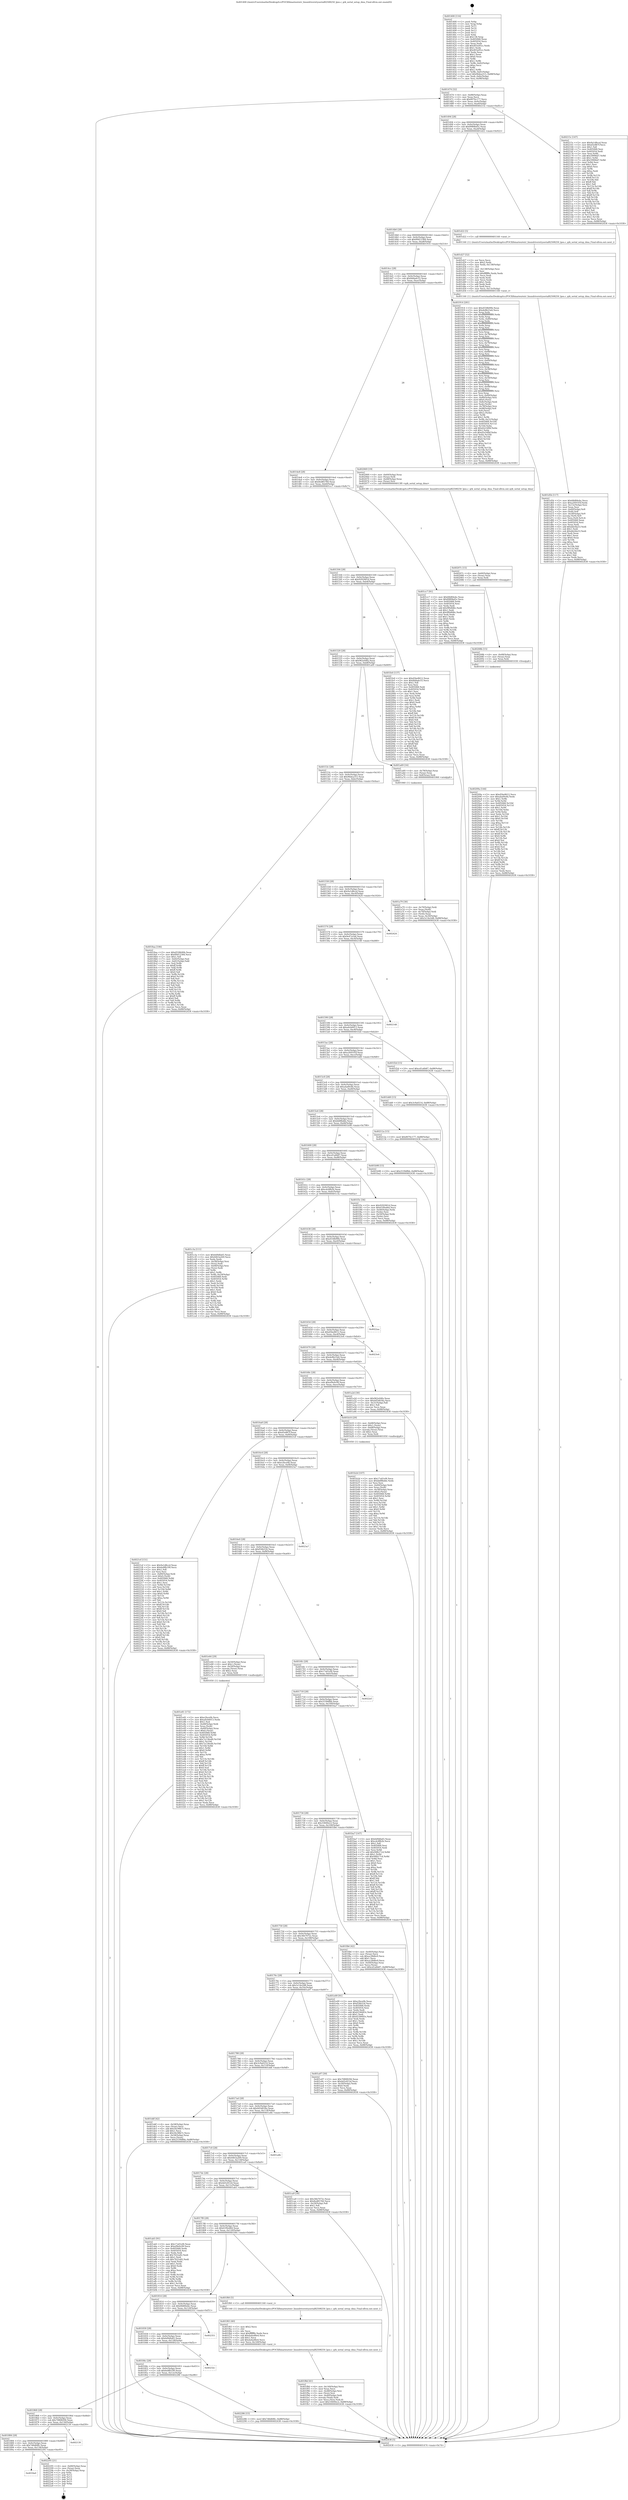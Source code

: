 digraph "0x401400" {
  label = "0x401400 (/mnt/c/Users/mathe/Desktop/tcc/POCII/binaries/extr_linuxdriversttyserial82508250_lpss.c_qrk_serial_setup_dma_Final-ollvm.out::main(0))"
  labelloc = "t"
  node[shape=record]

  Entry [label="",width=0.3,height=0.3,shape=circle,fillcolor=black,style=filled]
  "0x401474" [label="{
     0x401474 [32]\l
     | [instrs]\l
     &nbsp;&nbsp;0x401474 \<+6\>: mov -0x88(%rbp),%eax\l
     &nbsp;&nbsp;0x40147a \<+2\>: mov %eax,%ecx\l
     &nbsp;&nbsp;0x40147c \<+6\>: sub $0x8076c177,%ecx\l
     &nbsp;&nbsp;0x401482 \<+6\>: mov %eax,-0x9c(%rbp)\l
     &nbsp;&nbsp;0x401488 \<+6\>: mov %ecx,-0xa0(%rbp)\l
     &nbsp;&nbsp;0x40148e \<+6\>: je 000000000040215c \<main+0xd5c\>\l
  }"]
  "0x40215c" [label="{
     0x40215c [147]\l
     | [instrs]\l
     &nbsp;&nbsp;0x40215c \<+5\>: mov $0x9a1d8ccd,%eax\l
     &nbsp;&nbsp;0x402161 \<+5\>: mov $0xd5e887f,%ecx\l
     &nbsp;&nbsp;0x402166 \<+2\>: mov $0x1,%dl\l
     &nbsp;&nbsp;0x402168 \<+7\>: mov 0x405068,%esi\l
     &nbsp;&nbsp;0x40216f \<+7\>: mov 0x405054,%edi\l
     &nbsp;&nbsp;0x402176 \<+3\>: mov %esi,%r8d\l
     &nbsp;&nbsp;0x402179 \<+7\>: add $0x59906d7,%r8d\l
     &nbsp;&nbsp;0x402180 \<+4\>: sub $0x1,%r8d\l
     &nbsp;&nbsp;0x402184 \<+7\>: sub $0x59906d7,%r8d\l
     &nbsp;&nbsp;0x40218b \<+4\>: imul %r8d,%esi\l
     &nbsp;&nbsp;0x40218f \<+3\>: and $0x1,%esi\l
     &nbsp;&nbsp;0x402192 \<+3\>: cmp $0x0,%esi\l
     &nbsp;&nbsp;0x402195 \<+4\>: sete %r9b\l
     &nbsp;&nbsp;0x402199 \<+3\>: cmp $0xa,%edi\l
     &nbsp;&nbsp;0x40219c \<+4\>: setl %r10b\l
     &nbsp;&nbsp;0x4021a0 \<+3\>: mov %r9b,%r11b\l
     &nbsp;&nbsp;0x4021a3 \<+4\>: xor $0xff,%r11b\l
     &nbsp;&nbsp;0x4021a7 \<+3\>: mov %r10b,%bl\l
     &nbsp;&nbsp;0x4021aa \<+3\>: xor $0xff,%bl\l
     &nbsp;&nbsp;0x4021ad \<+3\>: xor $0x1,%dl\l
     &nbsp;&nbsp;0x4021b0 \<+3\>: mov %r11b,%r14b\l
     &nbsp;&nbsp;0x4021b3 \<+4\>: and $0xff,%r14b\l
     &nbsp;&nbsp;0x4021b7 \<+3\>: and %dl,%r9b\l
     &nbsp;&nbsp;0x4021ba \<+3\>: mov %bl,%r15b\l
     &nbsp;&nbsp;0x4021bd \<+4\>: and $0xff,%r15b\l
     &nbsp;&nbsp;0x4021c1 \<+3\>: and %dl,%r10b\l
     &nbsp;&nbsp;0x4021c4 \<+3\>: or %r9b,%r14b\l
     &nbsp;&nbsp;0x4021c7 \<+3\>: or %r10b,%r15b\l
     &nbsp;&nbsp;0x4021ca \<+3\>: xor %r15b,%r14b\l
     &nbsp;&nbsp;0x4021cd \<+3\>: or %bl,%r11b\l
     &nbsp;&nbsp;0x4021d0 \<+4\>: xor $0xff,%r11b\l
     &nbsp;&nbsp;0x4021d4 \<+3\>: or $0x1,%dl\l
     &nbsp;&nbsp;0x4021d7 \<+3\>: and %dl,%r11b\l
     &nbsp;&nbsp;0x4021da \<+3\>: or %r11b,%r14b\l
     &nbsp;&nbsp;0x4021dd \<+4\>: test $0x1,%r14b\l
     &nbsp;&nbsp;0x4021e1 \<+3\>: cmovne %ecx,%eax\l
     &nbsp;&nbsp;0x4021e4 \<+6\>: mov %eax,-0x88(%rbp)\l
     &nbsp;&nbsp;0x4021ea \<+5\>: jmp 0000000000402438 \<main+0x1038\>\l
  }"]
  "0x401494" [label="{
     0x401494 [28]\l
     | [instrs]\l
     &nbsp;&nbsp;0x401494 \<+5\>: jmp 0000000000401499 \<main+0x99\>\l
     &nbsp;&nbsp;0x401499 \<+6\>: mov -0x9c(%rbp),%eax\l
     &nbsp;&nbsp;0x40149f \<+5\>: sub $0x8989bd5c,%eax\l
     &nbsp;&nbsp;0x4014a4 \<+6\>: mov %eax,-0xa4(%rbp)\l
     &nbsp;&nbsp;0x4014aa \<+6\>: je 0000000000401d22 \<main+0x922\>\l
  }"]
  Exit [label="",width=0.3,height=0.3,shape=circle,fillcolor=black,style=filled,peripheries=2]
  "0x401d22" [label="{
     0x401d22 [5]\l
     | [instrs]\l
     &nbsp;&nbsp;0x401d22 \<+5\>: call 0000000000401160 \<next_i\>\l
     | [calls]\l
     &nbsp;&nbsp;0x401160 \{1\} (/mnt/c/Users/mathe/Desktop/tcc/POCII/binaries/extr_linuxdriversttyserial82508250_lpss.c_qrk_serial_setup_dma_Final-ollvm.out::next_i)\l
  }"]
  "0x4014b0" [label="{
     0x4014b0 [28]\l
     | [instrs]\l
     &nbsp;&nbsp;0x4014b0 \<+5\>: jmp 00000000004014b5 \<main+0xb5\>\l
     &nbsp;&nbsp;0x4014b5 \<+6\>: mov -0x9c(%rbp),%eax\l
     &nbsp;&nbsp;0x4014bb \<+5\>: sub $0x89d12384,%eax\l
     &nbsp;&nbsp;0x4014c0 \<+6\>: mov %eax,-0xa8(%rbp)\l
     &nbsp;&nbsp;0x4014c6 \<+6\>: je 0000000000401914 \<main+0x514\>\l
  }"]
  "0x4018a0" [label="{
     0x4018a0\l
  }", style=dashed]
  "0x401914" [label="{
     0x401914 [281]\l
     | [instrs]\l
     &nbsp;&nbsp;0x401914 \<+5\>: mov $0xd558b90b,%eax\l
     &nbsp;&nbsp;0x401919 \<+5\>: mov $0xde8b23e6,%ecx\l
     &nbsp;&nbsp;0x40191e \<+3\>: mov %rsp,%rdx\l
     &nbsp;&nbsp;0x401921 \<+4\>: add $0xfffffffffffffff0,%rdx\l
     &nbsp;&nbsp;0x401925 \<+3\>: mov %rdx,%rsp\l
     &nbsp;&nbsp;0x401928 \<+4\>: mov %rdx,-0x80(%rbp)\l
     &nbsp;&nbsp;0x40192c \<+3\>: mov %rsp,%rdx\l
     &nbsp;&nbsp;0x40192f \<+4\>: add $0xfffffffffffffff0,%rdx\l
     &nbsp;&nbsp;0x401933 \<+3\>: mov %rdx,%rsp\l
     &nbsp;&nbsp;0x401936 \<+3\>: mov %rsp,%rsi\l
     &nbsp;&nbsp;0x401939 \<+4\>: add $0xfffffffffffffff0,%rsi\l
     &nbsp;&nbsp;0x40193d \<+3\>: mov %rsi,%rsp\l
     &nbsp;&nbsp;0x401940 \<+4\>: mov %rsi,-0x78(%rbp)\l
     &nbsp;&nbsp;0x401944 \<+3\>: mov %rsp,%rsi\l
     &nbsp;&nbsp;0x401947 \<+4\>: add $0xfffffffffffffff0,%rsi\l
     &nbsp;&nbsp;0x40194b \<+3\>: mov %rsi,%rsp\l
     &nbsp;&nbsp;0x40194e \<+4\>: mov %rsi,-0x70(%rbp)\l
     &nbsp;&nbsp;0x401952 \<+3\>: mov %rsp,%rsi\l
     &nbsp;&nbsp;0x401955 \<+4\>: add $0xfffffffffffffff0,%rsi\l
     &nbsp;&nbsp;0x401959 \<+3\>: mov %rsi,%rsp\l
     &nbsp;&nbsp;0x40195c \<+4\>: mov %rsi,-0x68(%rbp)\l
     &nbsp;&nbsp;0x401960 \<+3\>: mov %rsp,%rsi\l
     &nbsp;&nbsp;0x401963 \<+4\>: add $0xfffffffffffffff0,%rsi\l
     &nbsp;&nbsp;0x401967 \<+3\>: mov %rsi,%rsp\l
     &nbsp;&nbsp;0x40196a \<+4\>: mov %rsi,-0x60(%rbp)\l
     &nbsp;&nbsp;0x40196e \<+3\>: mov %rsp,%rsi\l
     &nbsp;&nbsp;0x401971 \<+4\>: add $0xfffffffffffffff0,%rsi\l
     &nbsp;&nbsp;0x401975 \<+3\>: mov %rsi,%rsp\l
     &nbsp;&nbsp;0x401978 \<+4\>: mov %rsi,-0x58(%rbp)\l
     &nbsp;&nbsp;0x40197c \<+3\>: mov %rsp,%rsi\l
     &nbsp;&nbsp;0x40197f \<+4\>: add $0xfffffffffffffff0,%rsi\l
     &nbsp;&nbsp;0x401983 \<+3\>: mov %rsi,%rsp\l
     &nbsp;&nbsp;0x401986 \<+4\>: mov %rsi,-0x50(%rbp)\l
     &nbsp;&nbsp;0x40198a \<+3\>: mov %rsp,%rsi\l
     &nbsp;&nbsp;0x40198d \<+4\>: add $0xfffffffffffffff0,%rsi\l
     &nbsp;&nbsp;0x401991 \<+3\>: mov %rsi,%rsp\l
     &nbsp;&nbsp;0x401994 \<+4\>: mov %rsi,-0x48(%rbp)\l
     &nbsp;&nbsp;0x401998 \<+3\>: mov %rsp,%rsi\l
     &nbsp;&nbsp;0x40199b \<+4\>: add $0xfffffffffffffff0,%rsi\l
     &nbsp;&nbsp;0x40199f \<+3\>: mov %rsi,%rsp\l
     &nbsp;&nbsp;0x4019a2 \<+4\>: mov %rsi,-0x40(%rbp)\l
     &nbsp;&nbsp;0x4019a6 \<+4\>: mov -0x80(%rbp),%rsi\l
     &nbsp;&nbsp;0x4019aa \<+6\>: movl $0x0,(%rsi)\l
     &nbsp;&nbsp;0x4019b0 \<+6\>: mov -0x8c(%rbp),%edi\l
     &nbsp;&nbsp;0x4019b6 \<+2\>: mov %edi,(%rdx)\l
     &nbsp;&nbsp;0x4019b8 \<+4\>: mov -0x78(%rbp),%rsi\l
     &nbsp;&nbsp;0x4019bc \<+7\>: mov -0x98(%rbp),%r8\l
     &nbsp;&nbsp;0x4019c3 \<+3\>: mov %r8,(%rsi)\l
     &nbsp;&nbsp;0x4019c6 \<+3\>: cmpl $0x2,(%rdx)\l
     &nbsp;&nbsp;0x4019c9 \<+4\>: setne %r9b\l
     &nbsp;&nbsp;0x4019cd \<+4\>: and $0x1,%r9b\l
     &nbsp;&nbsp;0x4019d1 \<+4\>: mov %r9b,-0x31(%rbp)\l
     &nbsp;&nbsp;0x4019d5 \<+8\>: mov 0x405068,%r10d\l
     &nbsp;&nbsp;0x4019dd \<+8\>: mov 0x405054,%r11d\l
     &nbsp;&nbsp;0x4019e5 \<+3\>: mov %r10d,%ebx\l
     &nbsp;&nbsp;0x4019e8 \<+6\>: add $0xd2e54fbf,%ebx\l
     &nbsp;&nbsp;0x4019ee \<+3\>: sub $0x1,%ebx\l
     &nbsp;&nbsp;0x4019f1 \<+6\>: sub $0xd2e54fbf,%ebx\l
     &nbsp;&nbsp;0x4019f7 \<+4\>: imul %ebx,%r10d\l
     &nbsp;&nbsp;0x4019fb \<+4\>: and $0x1,%r10d\l
     &nbsp;&nbsp;0x4019ff \<+4\>: cmp $0x0,%r10d\l
     &nbsp;&nbsp;0x401a03 \<+4\>: sete %r9b\l
     &nbsp;&nbsp;0x401a07 \<+4\>: cmp $0xa,%r11d\l
     &nbsp;&nbsp;0x401a0b \<+4\>: setl %r14b\l
     &nbsp;&nbsp;0x401a0f \<+3\>: mov %r9b,%r15b\l
     &nbsp;&nbsp;0x401a12 \<+3\>: and %r14b,%r15b\l
     &nbsp;&nbsp;0x401a15 \<+3\>: xor %r14b,%r9b\l
     &nbsp;&nbsp;0x401a18 \<+3\>: or %r9b,%r15b\l
     &nbsp;&nbsp;0x401a1b \<+4\>: test $0x1,%r15b\l
     &nbsp;&nbsp;0x401a1f \<+3\>: cmovne %ecx,%eax\l
     &nbsp;&nbsp;0x401a22 \<+6\>: mov %eax,-0x88(%rbp)\l
     &nbsp;&nbsp;0x401a28 \<+5\>: jmp 0000000000402438 \<main+0x1038\>\l
  }"]
  "0x4014cc" [label="{
     0x4014cc [28]\l
     | [instrs]\l
     &nbsp;&nbsp;0x4014cc \<+5\>: jmp 00000000004014d1 \<main+0xd1\>\l
     &nbsp;&nbsp;0x4014d1 \<+6\>: mov -0x9c(%rbp),%eax\l
     &nbsp;&nbsp;0x4014d7 \<+5\>: sub $0x8ddadc55,%eax\l
     &nbsp;&nbsp;0x4014dc \<+6\>: mov %eax,-0xac(%rbp)\l
     &nbsp;&nbsp;0x4014e2 \<+6\>: je 0000000000402069 \<main+0xc69\>\l
  }"]
  "0x402295" [label="{
     0x402295 [21]\l
     | [instrs]\l
     &nbsp;&nbsp;0x402295 \<+4\>: mov -0x80(%rbp),%rax\l
     &nbsp;&nbsp;0x402299 \<+2\>: mov (%rax),%eax\l
     &nbsp;&nbsp;0x40229b \<+4\>: lea -0x28(%rbp),%rsp\l
     &nbsp;&nbsp;0x40229f \<+1\>: pop %rbx\l
     &nbsp;&nbsp;0x4022a0 \<+2\>: pop %r12\l
     &nbsp;&nbsp;0x4022a2 \<+2\>: pop %r13\l
     &nbsp;&nbsp;0x4022a4 \<+2\>: pop %r14\l
     &nbsp;&nbsp;0x4022a6 \<+2\>: pop %r15\l
     &nbsp;&nbsp;0x4022a8 \<+1\>: pop %rbp\l
     &nbsp;&nbsp;0x4022a9 \<+1\>: ret\l
  }"]
  "0x402069" [label="{
     0x402069 [19]\l
     | [instrs]\l
     &nbsp;&nbsp;0x402069 \<+4\>: mov -0x60(%rbp),%rax\l
     &nbsp;&nbsp;0x40206d \<+3\>: mov (%rax),%rdi\l
     &nbsp;&nbsp;0x402070 \<+4\>: mov -0x48(%rbp),%rax\l
     &nbsp;&nbsp;0x402074 \<+3\>: mov (%rax),%rsi\l
     &nbsp;&nbsp;0x402077 \<+5\>: call 00000000004013f0 \<qrk_serial_setup_dma\>\l
     | [calls]\l
     &nbsp;&nbsp;0x4013f0 \{1\} (/mnt/c/Users/mathe/Desktop/tcc/POCII/binaries/extr_linuxdriversttyserial82508250_lpss.c_qrk_serial_setup_dma_Final-ollvm.out::qrk_serial_setup_dma)\l
  }"]
  "0x4014e8" [label="{
     0x4014e8 [28]\l
     | [instrs]\l
     &nbsp;&nbsp;0x4014e8 \<+5\>: jmp 00000000004014ed \<main+0xed\>\l
     &nbsp;&nbsp;0x4014ed \<+6\>: mov -0x9c(%rbp),%eax\l
     &nbsp;&nbsp;0x4014f3 \<+5\>: sub $0x8ed85760,%eax\l
     &nbsp;&nbsp;0x4014f8 \<+6\>: mov %eax,-0xb0(%rbp)\l
     &nbsp;&nbsp;0x4014fe \<+6\>: je 0000000000401cc7 \<main+0x8c7\>\l
  }"]
  "0x401884" [label="{
     0x401884 [28]\l
     | [instrs]\l
     &nbsp;&nbsp;0x401884 \<+5\>: jmp 0000000000401889 \<main+0x489\>\l
     &nbsp;&nbsp;0x401889 \<+6\>: mov -0x9c(%rbp),%eax\l
     &nbsp;&nbsp;0x40188f \<+5\>: sub $0x7d6d68fc,%eax\l
     &nbsp;&nbsp;0x401894 \<+6\>: mov %eax,-0x134(%rbp)\l
     &nbsp;&nbsp;0x40189a \<+6\>: je 0000000000402295 \<main+0xe95\>\l
  }"]
  "0x401cc7" [label="{
     0x401cc7 [91]\l
     | [instrs]\l
     &nbsp;&nbsp;0x401cc7 \<+5\>: mov $0x68d84ebc,%eax\l
     &nbsp;&nbsp;0x401ccc \<+5\>: mov $0x8989bd5c,%ecx\l
     &nbsp;&nbsp;0x401cd1 \<+7\>: mov 0x405068,%edx\l
     &nbsp;&nbsp;0x401cd8 \<+7\>: mov 0x405054,%esi\l
     &nbsp;&nbsp;0x401cdf \<+2\>: mov %edx,%edi\l
     &nbsp;&nbsp;0x401ce1 \<+6\>: add $0x9f0dfd6c,%edi\l
     &nbsp;&nbsp;0x401ce7 \<+3\>: sub $0x1,%edi\l
     &nbsp;&nbsp;0x401cea \<+6\>: sub $0x9f0dfd6c,%edi\l
     &nbsp;&nbsp;0x401cf0 \<+3\>: imul %edi,%edx\l
     &nbsp;&nbsp;0x401cf3 \<+3\>: and $0x1,%edx\l
     &nbsp;&nbsp;0x401cf6 \<+3\>: cmp $0x0,%edx\l
     &nbsp;&nbsp;0x401cf9 \<+4\>: sete %r8b\l
     &nbsp;&nbsp;0x401cfd \<+3\>: cmp $0xa,%esi\l
     &nbsp;&nbsp;0x401d00 \<+4\>: setl %r9b\l
     &nbsp;&nbsp;0x401d04 \<+3\>: mov %r8b,%r10b\l
     &nbsp;&nbsp;0x401d07 \<+3\>: and %r9b,%r10b\l
     &nbsp;&nbsp;0x401d0a \<+3\>: xor %r9b,%r8b\l
     &nbsp;&nbsp;0x401d0d \<+3\>: or %r8b,%r10b\l
     &nbsp;&nbsp;0x401d10 \<+4\>: test $0x1,%r10b\l
     &nbsp;&nbsp;0x401d14 \<+3\>: cmovne %ecx,%eax\l
     &nbsp;&nbsp;0x401d17 \<+6\>: mov %eax,-0x88(%rbp)\l
     &nbsp;&nbsp;0x401d1d \<+5\>: jmp 0000000000402438 \<main+0x1038\>\l
  }"]
  "0x401504" [label="{
     0x401504 [28]\l
     | [instrs]\l
     &nbsp;&nbsp;0x401504 \<+5\>: jmp 0000000000401509 \<main+0x109\>\l
     &nbsp;&nbsp;0x401509 \<+6\>: mov -0x9c(%rbp),%eax\l
     &nbsp;&nbsp;0x40150f \<+5\>: sub $0x9292901d,%eax\l
     &nbsp;&nbsp;0x401514 \<+6\>: mov %eax,-0xb4(%rbp)\l
     &nbsp;&nbsp;0x40151a \<+6\>: je 0000000000401fe0 \<main+0xbe0\>\l
  }"]
  "0x402139" [label="{
     0x402139\l
  }", style=dashed]
  "0x401fe0" [label="{
     0x401fe0 [137]\l
     | [instrs]\l
     &nbsp;&nbsp;0x401fe0 \<+5\>: mov $0xd5be8612,%eax\l
     &nbsp;&nbsp;0x401fe5 \<+5\>: mov $0x8ddadc55,%ecx\l
     &nbsp;&nbsp;0x401fea \<+2\>: mov $0x1,%dl\l
     &nbsp;&nbsp;0x401fec \<+2\>: xor %esi,%esi\l
     &nbsp;&nbsp;0x401fee \<+7\>: mov 0x405068,%edi\l
     &nbsp;&nbsp;0x401ff5 \<+8\>: mov 0x405054,%r8d\l
     &nbsp;&nbsp;0x401ffd \<+3\>: sub $0x1,%esi\l
     &nbsp;&nbsp;0x402000 \<+3\>: mov %edi,%r9d\l
     &nbsp;&nbsp;0x402003 \<+3\>: add %esi,%r9d\l
     &nbsp;&nbsp;0x402006 \<+4\>: imul %r9d,%edi\l
     &nbsp;&nbsp;0x40200a \<+3\>: and $0x1,%edi\l
     &nbsp;&nbsp;0x40200d \<+3\>: cmp $0x0,%edi\l
     &nbsp;&nbsp;0x402010 \<+4\>: sete %r10b\l
     &nbsp;&nbsp;0x402014 \<+4\>: cmp $0xa,%r8d\l
     &nbsp;&nbsp;0x402018 \<+4\>: setl %r11b\l
     &nbsp;&nbsp;0x40201c \<+3\>: mov %r10b,%bl\l
     &nbsp;&nbsp;0x40201f \<+3\>: xor $0xff,%bl\l
     &nbsp;&nbsp;0x402022 \<+3\>: mov %r11b,%r14b\l
     &nbsp;&nbsp;0x402025 \<+4\>: xor $0xff,%r14b\l
     &nbsp;&nbsp;0x402029 \<+3\>: xor $0x0,%dl\l
     &nbsp;&nbsp;0x40202c \<+3\>: mov %bl,%r15b\l
     &nbsp;&nbsp;0x40202f \<+4\>: and $0x0,%r15b\l
     &nbsp;&nbsp;0x402033 \<+3\>: and %dl,%r10b\l
     &nbsp;&nbsp;0x402036 \<+3\>: mov %r14b,%r12b\l
     &nbsp;&nbsp;0x402039 \<+4\>: and $0x0,%r12b\l
     &nbsp;&nbsp;0x40203d \<+3\>: and %dl,%r11b\l
     &nbsp;&nbsp;0x402040 \<+3\>: or %r10b,%r15b\l
     &nbsp;&nbsp;0x402043 \<+3\>: or %r11b,%r12b\l
     &nbsp;&nbsp;0x402046 \<+3\>: xor %r12b,%r15b\l
     &nbsp;&nbsp;0x402049 \<+3\>: or %r14b,%bl\l
     &nbsp;&nbsp;0x40204c \<+3\>: xor $0xff,%bl\l
     &nbsp;&nbsp;0x40204f \<+3\>: or $0x0,%dl\l
     &nbsp;&nbsp;0x402052 \<+2\>: and %dl,%bl\l
     &nbsp;&nbsp;0x402054 \<+3\>: or %bl,%r15b\l
     &nbsp;&nbsp;0x402057 \<+4\>: test $0x1,%r15b\l
     &nbsp;&nbsp;0x40205b \<+3\>: cmovne %ecx,%eax\l
     &nbsp;&nbsp;0x40205e \<+6\>: mov %eax,-0x88(%rbp)\l
     &nbsp;&nbsp;0x402064 \<+5\>: jmp 0000000000402438 \<main+0x1038\>\l
  }"]
  "0x401520" [label="{
     0x401520 [28]\l
     | [instrs]\l
     &nbsp;&nbsp;0x401520 \<+5\>: jmp 0000000000401525 \<main+0x125\>\l
     &nbsp;&nbsp;0x401525 \<+6\>: mov -0x9c(%rbp),%eax\l
     &nbsp;&nbsp;0x40152b \<+5\>: sub $0x962e04fa,%eax\l
     &nbsp;&nbsp;0x401530 \<+6\>: mov %eax,-0xb8(%rbp)\l
     &nbsp;&nbsp;0x401536 \<+6\>: je 0000000000401a69 \<main+0x669\>\l
  }"]
  "0x401868" [label="{
     0x401868 [28]\l
     | [instrs]\l
     &nbsp;&nbsp;0x401868 \<+5\>: jmp 000000000040186d \<main+0x46d\>\l
     &nbsp;&nbsp;0x40186d \<+6\>: mov -0x9c(%rbp),%eax\l
     &nbsp;&nbsp;0x401873 \<+5\>: sub $0x70808294,%eax\l
     &nbsp;&nbsp;0x401878 \<+6\>: mov %eax,-0x130(%rbp)\l
     &nbsp;&nbsp;0x40187e \<+6\>: je 0000000000402139 \<main+0xd39\>\l
  }"]
  "0x401a69" [label="{
     0x401a69 [16]\l
     | [instrs]\l
     &nbsp;&nbsp;0x401a69 \<+4\>: mov -0x78(%rbp),%rax\l
     &nbsp;&nbsp;0x401a6d \<+3\>: mov (%rax),%rax\l
     &nbsp;&nbsp;0x401a70 \<+4\>: mov 0x8(%rax),%rdi\l
     &nbsp;&nbsp;0x401a74 \<+5\>: call 0000000000401060 \<atoi@plt\>\l
     | [calls]\l
     &nbsp;&nbsp;0x401060 \{1\} (unknown)\l
  }"]
  "0x40153c" [label="{
     0x40153c [28]\l
     | [instrs]\l
     &nbsp;&nbsp;0x40153c \<+5\>: jmp 0000000000401541 \<main+0x141\>\l
     &nbsp;&nbsp;0x401541 \<+6\>: mov -0x9c(%rbp),%eax\l
     &nbsp;&nbsp;0x401547 \<+5\>: sub $0x96dea315,%eax\l
     &nbsp;&nbsp;0x40154c \<+6\>: mov %eax,-0xbc(%rbp)\l
     &nbsp;&nbsp;0x401552 \<+6\>: je 00000000004018aa \<main+0x4aa\>\l
  }"]
  "0x402286" [label="{
     0x402286 [15]\l
     | [instrs]\l
     &nbsp;&nbsp;0x402286 \<+10\>: movl $0x7d6d68fc,-0x88(%rbp)\l
     &nbsp;&nbsp;0x402290 \<+5\>: jmp 0000000000402438 \<main+0x1038\>\l
  }"]
  "0x4018aa" [label="{
     0x4018aa [106]\l
     | [instrs]\l
     &nbsp;&nbsp;0x4018aa \<+5\>: mov $0xd558b90b,%eax\l
     &nbsp;&nbsp;0x4018af \<+5\>: mov $0x89d12384,%ecx\l
     &nbsp;&nbsp;0x4018b4 \<+2\>: mov $0x1,%dl\l
     &nbsp;&nbsp;0x4018b6 \<+7\>: mov -0x82(%rbp),%sil\l
     &nbsp;&nbsp;0x4018bd \<+7\>: mov -0x81(%rbp),%dil\l
     &nbsp;&nbsp;0x4018c4 \<+3\>: mov %sil,%r8b\l
     &nbsp;&nbsp;0x4018c7 \<+4\>: xor $0xff,%r8b\l
     &nbsp;&nbsp;0x4018cb \<+3\>: mov %dil,%r9b\l
     &nbsp;&nbsp;0x4018ce \<+4\>: xor $0xff,%r9b\l
     &nbsp;&nbsp;0x4018d2 \<+3\>: xor $0x0,%dl\l
     &nbsp;&nbsp;0x4018d5 \<+3\>: mov %r8b,%r10b\l
     &nbsp;&nbsp;0x4018d8 \<+4\>: and $0x0,%r10b\l
     &nbsp;&nbsp;0x4018dc \<+3\>: and %dl,%sil\l
     &nbsp;&nbsp;0x4018df \<+3\>: mov %r9b,%r11b\l
     &nbsp;&nbsp;0x4018e2 \<+4\>: and $0x0,%r11b\l
     &nbsp;&nbsp;0x4018e6 \<+3\>: and %dl,%dil\l
     &nbsp;&nbsp;0x4018e9 \<+3\>: or %sil,%r10b\l
     &nbsp;&nbsp;0x4018ec \<+3\>: or %dil,%r11b\l
     &nbsp;&nbsp;0x4018ef \<+3\>: xor %r11b,%r10b\l
     &nbsp;&nbsp;0x4018f2 \<+3\>: or %r9b,%r8b\l
     &nbsp;&nbsp;0x4018f5 \<+4\>: xor $0xff,%r8b\l
     &nbsp;&nbsp;0x4018f9 \<+3\>: or $0x0,%dl\l
     &nbsp;&nbsp;0x4018fc \<+3\>: and %dl,%r8b\l
     &nbsp;&nbsp;0x4018ff \<+3\>: or %r8b,%r10b\l
     &nbsp;&nbsp;0x401902 \<+4\>: test $0x1,%r10b\l
     &nbsp;&nbsp;0x401906 \<+3\>: cmovne %ecx,%eax\l
     &nbsp;&nbsp;0x401909 \<+6\>: mov %eax,-0x88(%rbp)\l
     &nbsp;&nbsp;0x40190f \<+5\>: jmp 0000000000402438 \<main+0x1038\>\l
  }"]
  "0x401558" [label="{
     0x401558 [28]\l
     | [instrs]\l
     &nbsp;&nbsp;0x401558 \<+5\>: jmp 000000000040155d \<main+0x15d\>\l
     &nbsp;&nbsp;0x40155d \<+6\>: mov -0x9c(%rbp),%eax\l
     &nbsp;&nbsp;0x401563 \<+5\>: sub $0x9a1d8ccd,%eax\l
     &nbsp;&nbsp;0x401568 \<+6\>: mov %eax,-0xc0(%rbp)\l
     &nbsp;&nbsp;0x40156e \<+6\>: je 0000000000402424 \<main+0x1024\>\l
  }"]
  "0x402438" [label="{
     0x402438 [5]\l
     | [instrs]\l
     &nbsp;&nbsp;0x402438 \<+5\>: jmp 0000000000401474 \<main+0x74\>\l
  }"]
  "0x401400" [label="{
     0x401400 [116]\l
     | [instrs]\l
     &nbsp;&nbsp;0x401400 \<+1\>: push %rbp\l
     &nbsp;&nbsp;0x401401 \<+3\>: mov %rsp,%rbp\l
     &nbsp;&nbsp;0x401404 \<+2\>: push %r15\l
     &nbsp;&nbsp;0x401406 \<+2\>: push %r14\l
     &nbsp;&nbsp;0x401408 \<+2\>: push %r13\l
     &nbsp;&nbsp;0x40140a \<+2\>: push %r12\l
     &nbsp;&nbsp;0x40140c \<+1\>: push %rbx\l
     &nbsp;&nbsp;0x40140d \<+7\>: sub $0x138,%rsp\l
     &nbsp;&nbsp;0x401414 \<+7\>: mov 0x405068,%eax\l
     &nbsp;&nbsp;0x40141b \<+7\>: mov 0x405054,%ecx\l
     &nbsp;&nbsp;0x401422 \<+2\>: mov %eax,%edx\l
     &nbsp;&nbsp;0x401424 \<+6\>: add $0x403a95cc,%edx\l
     &nbsp;&nbsp;0x40142a \<+3\>: sub $0x1,%edx\l
     &nbsp;&nbsp;0x40142d \<+6\>: sub $0x403a95cc,%edx\l
     &nbsp;&nbsp;0x401433 \<+3\>: imul %edx,%eax\l
     &nbsp;&nbsp;0x401436 \<+3\>: and $0x1,%eax\l
     &nbsp;&nbsp;0x401439 \<+3\>: cmp $0x0,%eax\l
     &nbsp;&nbsp;0x40143c \<+4\>: sete %r8b\l
     &nbsp;&nbsp;0x401440 \<+4\>: and $0x1,%r8b\l
     &nbsp;&nbsp;0x401444 \<+7\>: mov %r8b,-0x82(%rbp)\l
     &nbsp;&nbsp;0x40144b \<+3\>: cmp $0xa,%ecx\l
     &nbsp;&nbsp;0x40144e \<+4\>: setl %r8b\l
     &nbsp;&nbsp;0x401452 \<+4\>: and $0x1,%r8b\l
     &nbsp;&nbsp;0x401456 \<+7\>: mov %r8b,-0x81(%rbp)\l
     &nbsp;&nbsp;0x40145d \<+10\>: movl $0x96dea315,-0x88(%rbp)\l
     &nbsp;&nbsp;0x401467 \<+6\>: mov %edi,-0x8c(%rbp)\l
     &nbsp;&nbsp;0x40146d \<+7\>: mov %rsi,-0x98(%rbp)\l
  }"]
  "0x40184c" [label="{
     0x40184c [28]\l
     | [instrs]\l
     &nbsp;&nbsp;0x40184c \<+5\>: jmp 0000000000401851 \<main+0x451\>\l
     &nbsp;&nbsp;0x401851 \<+6\>: mov -0x9c(%rbp),%eax\l
     &nbsp;&nbsp;0x401857 \<+5\>: sub $0x6e8fb199,%eax\l
     &nbsp;&nbsp;0x40185c \<+6\>: mov %eax,-0x12c(%rbp)\l
     &nbsp;&nbsp;0x401862 \<+6\>: je 0000000000402286 \<main+0xe86\>\l
  }"]
  "0x40232c" [label="{
     0x40232c\l
  }", style=dashed]
  "0x402424" [label="{
     0x402424\l
  }", style=dashed]
  "0x401574" [label="{
     0x401574 [28]\l
     | [instrs]\l
     &nbsp;&nbsp;0x401574 \<+5\>: jmp 0000000000401579 \<main+0x179\>\l
     &nbsp;&nbsp;0x401579 \<+6\>: mov -0x9c(%rbp),%eax\l
     &nbsp;&nbsp;0x40157f \<+5\>: sub $0x9e47a5a6,%eax\l
     &nbsp;&nbsp;0x401584 \<+6\>: mov %eax,-0xc4(%rbp)\l
     &nbsp;&nbsp;0x40158a \<+6\>: je 0000000000402148 \<main+0xd48\>\l
  }"]
  "0x401830" [label="{
     0x401830 [28]\l
     | [instrs]\l
     &nbsp;&nbsp;0x401830 \<+5\>: jmp 0000000000401835 \<main+0x435\>\l
     &nbsp;&nbsp;0x401835 \<+6\>: mov -0x9c(%rbp),%eax\l
     &nbsp;&nbsp;0x40183b \<+5\>: sub $0x6d9dfa65,%eax\l
     &nbsp;&nbsp;0x401840 \<+6\>: mov %eax,-0x128(%rbp)\l
     &nbsp;&nbsp;0x401846 \<+6\>: je 000000000040232c \<main+0xf2c\>\l
  }"]
  "0x402148" [label="{
     0x402148\l
  }", style=dashed]
  "0x401590" [label="{
     0x401590 [28]\l
     | [instrs]\l
     &nbsp;&nbsp;0x401590 \<+5\>: jmp 0000000000401595 \<main+0x195\>\l
     &nbsp;&nbsp;0x401595 \<+6\>: mov -0x9c(%rbp),%eax\l
     &nbsp;&nbsp;0x40159b \<+5\>: sub $0xa0cb0013,%eax\l
     &nbsp;&nbsp;0x4015a0 \<+6\>: mov %eax,-0xc8(%rbp)\l
     &nbsp;&nbsp;0x4015a6 \<+6\>: je 0000000000401f2d \<main+0xb2d\>\l
  }"]
  "0x402351" [label="{
     0x402351\l
  }", style=dashed]
  "0x401f2d" [label="{
     0x401f2d [15]\l
     | [instrs]\l
     &nbsp;&nbsp;0x401f2d \<+10\>: movl $0xcd1a6b87,-0x88(%rbp)\l
     &nbsp;&nbsp;0x401f37 \<+5\>: jmp 0000000000402438 \<main+0x1038\>\l
  }"]
  "0x4015ac" [label="{
     0x4015ac [28]\l
     | [instrs]\l
     &nbsp;&nbsp;0x4015ac \<+5\>: jmp 00000000004015b1 \<main+0x1b1\>\l
     &nbsp;&nbsp;0x4015b1 \<+6\>: mov -0x9c(%rbp),%eax\l
     &nbsp;&nbsp;0x4015b7 \<+5\>: sub $0xa269105f,%eax\l
     &nbsp;&nbsp;0x4015bc \<+6\>: mov %eax,-0xcc(%rbp)\l
     &nbsp;&nbsp;0x4015c2 \<+6\>: je 0000000000401dd0 \<main+0x9d0\>\l
  }"]
  "0x40209a" [label="{
     0x40209a [144]\l
     | [instrs]\l
     &nbsp;&nbsp;0x40209a \<+5\>: mov $0xd5be8612,%ecx\l
     &nbsp;&nbsp;0x40209f \<+5\>: mov $0xafad9c6b,%edx\l
     &nbsp;&nbsp;0x4020a4 \<+3\>: mov $0x1,%r8b\l
     &nbsp;&nbsp;0x4020a7 \<+3\>: xor %r9d,%r9d\l
     &nbsp;&nbsp;0x4020aa \<+8\>: mov 0x405068,%r10d\l
     &nbsp;&nbsp;0x4020b2 \<+8\>: mov 0x405054,%r11d\l
     &nbsp;&nbsp;0x4020ba \<+4\>: sub $0x1,%r9d\l
     &nbsp;&nbsp;0x4020be \<+3\>: mov %r10d,%ebx\l
     &nbsp;&nbsp;0x4020c1 \<+3\>: add %r9d,%ebx\l
     &nbsp;&nbsp;0x4020c4 \<+4\>: imul %ebx,%r10d\l
     &nbsp;&nbsp;0x4020c8 \<+4\>: and $0x1,%r10d\l
     &nbsp;&nbsp;0x4020cc \<+4\>: cmp $0x0,%r10d\l
     &nbsp;&nbsp;0x4020d0 \<+4\>: sete %r14b\l
     &nbsp;&nbsp;0x4020d4 \<+4\>: cmp $0xa,%r11d\l
     &nbsp;&nbsp;0x4020d8 \<+4\>: setl %r15b\l
     &nbsp;&nbsp;0x4020dc \<+3\>: mov %r14b,%r12b\l
     &nbsp;&nbsp;0x4020df \<+4\>: xor $0xff,%r12b\l
     &nbsp;&nbsp;0x4020e3 \<+3\>: mov %r15b,%r13b\l
     &nbsp;&nbsp;0x4020e6 \<+4\>: xor $0xff,%r13b\l
     &nbsp;&nbsp;0x4020ea \<+4\>: xor $0x0,%r8b\l
     &nbsp;&nbsp;0x4020ee \<+3\>: mov %r12b,%al\l
     &nbsp;&nbsp;0x4020f1 \<+2\>: and $0x0,%al\l
     &nbsp;&nbsp;0x4020f3 \<+3\>: and %r8b,%r14b\l
     &nbsp;&nbsp;0x4020f6 \<+3\>: mov %r13b,%sil\l
     &nbsp;&nbsp;0x4020f9 \<+4\>: and $0x0,%sil\l
     &nbsp;&nbsp;0x4020fd \<+3\>: and %r8b,%r15b\l
     &nbsp;&nbsp;0x402100 \<+3\>: or %r14b,%al\l
     &nbsp;&nbsp;0x402103 \<+3\>: or %r15b,%sil\l
     &nbsp;&nbsp;0x402106 \<+3\>: xor %sil,%al\l
     &nbsp;&nbsp;0x402109 \<+3\>: or %r13b,%r12b\l
     &nbsp;&nbsp;0x40210c \<+4\>: xor $0xff,%r12b\l
     &nbsp;&nbsp;0x402110 \<+4\>: or $0x0,%r8b\l
     &nbsp;&nbsp;0x402114 \<+3\>: and %r8b,%r12b\l
     &nbsp;&nbsp;0x402117 \<+3\>: or %r12b,%al\l
     &nbsp;&nbsp;0x40211a \<+2\>: test $0x1,%al\l
     &nbsp;&nbsp;0x40211c \<+3\>: cmovne %edx,%ecx\l
     &nbsp;&nbsp;0x40211f \<+6\>: mov %ecx,-0x88(%rbp)\l
     &nbsp;&nbsp;0x402125 \<+5\>: jmp 0000000000402438 \<main+0x1038\>\l
  }"]
  "0x401dd0" [label="{
     0x401dd0 [15]\l
     | [instrs]\l
     &nbsp;&nbsp;0x401dd0 \<+10\>: movl $0x3c9a0214,-0x88(%rbp)\l
     &nbsp;&nbsp;0x401dda \<+5\>: jmp 0000000000402438 \<main+0x1038\>\l
  }"]
  "0x4015c8" [label="{
     0x4015c8 [28]\l
     | [instrs]\l
     &nbsp;&nbsp;0x4015c8 \<+5\>: jmp 00000000004015cd \<main+0x1cd\>\l
     &nbsp;&nbsp;0x4015cd \<+6\>: mov -0x9c(%rbp),%eax\l
     &nbsp;&nbsp;0x4015d3 \<+5\>: sub $0xafad9c6b,%eax\l
     &nbsp;&nbsp;0x4015d8 \<+6\>: mov %eax,-0xd0(%rbp)\l
     &nbsp;&nbsp;0x4015de \<+6\>: je 000000000040212a \<main+0xd2a\>\l
  }"]
  "0x40208b" [label="{
     0x40208b [15]\l
     | [instrs]\l
     &nbsp;&nbsp;0x40208b \<+4\>: mov -0x48(%rbp),%rax\l
     &nbsp;&nbsp;0x40208f \<+3\>: mov (%rax),%rax\l
     &nbsp;&nbsp;0x402092 \<+3\>: mov %rax,%rdi\l
     &nbsp;&nbsp;0x402095 \<+5\>: call 0000000000401030 \<free@plt\>\l
     | [calls]\l
     &nbsp;&nbsp;0x401030 \{1\} (unknown)\l
  }"]
  "0x40212a" [label="{
     0x40212a [15]\l
     | [instrs]\l
     &nbsp;&nbsp;0x40212a \<+10\>: movl $0x8076c177,-0x88(%rbp)\l
     &nbsp;&nbsp;0x402134 \<+5\>: jmp 0000000000402438 \<main+0x1038\>\l
  }"]
  "0x4015e4" [label="{
     0x4015e4 [28]\l
     | [instrs]\l
     &nbsp;&nbsp;0x4015e4 \<+5\>: jmp 00000000004015e9 \<main+0x1e9\>\l
     &nbsp;&nbsp;0x4015e9 \<+6\>: mov -0x9c(%rbp),%eax\l
     &nbsp;&nbsp;0x4015ef \<+5\>: sub $0xbb8fbdde,%eax\l
     &nbsp;&nbsp;0x4015f4 \<+6\>: mov %eax,-0xd4(%rbp)\l
     &nbsp;&nbsp;0x4015fa \<+6\>: je 0000000000401b98 \<main+0x798\>\l
  }"]
  "0x40207c" [label="{
     0x40207c [15]\l
     | [instrs]\l
     &nbsp;&nbsp;0x40207c \<+4\>: mov -0x60(%rbp),%rax\l
     &nbsp;&nbsp;0x402080 \<+3\>: mov (%rax),%rax\l
     &nbsp;&nbsp;0x402083 \<+3\>: mov %rax,%rdi\l
     &nbsp;&nbsp;0x402086 \<+5\>: call 0000000000401030 \<free@plt\>\l
     | [calls]\l
     &nbsp;&nbsp;0x401030 \{1\} (unknown)\l
  }"]
  "0x401b98" [label="{
     0x401b98 [15]\l
     | [instrs]\l
     &nbsp;&nbsp;0x401b98 \<+10\>: movl $0x2539dfbb,-0x88(%rbp)\l
     &nbsp;&nbsp;0x401ba2 \<+5\>: jmp 0000000000402438 \<main+0x1038\>\l
  }"]
  "0x401600" [label="{
     0x401600 [28]\l
     | [instrs]\l
     &nbsp;&nbsp;0x401600 \<+5\>: jmp 0000000000401605 \<main+0x205\>\l
     &nbsp;&nbsp;0x401605 \<+6\>: mov -0x9c(%rbp),%eax\l
     &nbsp;&nbsp;0x40160b \<+5\>: sub $0xcd1a6b87,%eax\l
     &nbsp;&nbsp;0x401610 \<+6\>: mov %eax,-0xd8(%rbp)\l
     &nbsp;&nbsp;0x401616 \<+6\>: je 0000000000401f3c \<main+0xb3c\>\l
  }"]
  "0x401f8d" [label="{
     0x401f8d [41]\l
     | [instrs]\l
     &nbsp;&nbsp;0x401f8d \<+6\>: mov -0x140(%rbp),%ecx\l
     &nbsp;&nbsp;0x401f93 \<+3\>: imul %eax,%ecx\l
     &nbsp;&nbsp;0x401f96 \<+4\>: mov -0x48(%rbp),%rsi\l
     &nbsp;&nbsp;0x401f9a \<+3\>: mov (%rsi),%rsi\l
     &nbsp;&nbsp;0x401f9d \<+4\>: mov -0x40(%rbp),%rdi\l
     &nbsp;&nbsp;0x401fa1 \<+3\>: movslq (%rdi),%rdi\l
     &nbsp;&nbsp;0x401fa4 \<+3\>: mov %ecx,(%rsi,%rdi,4)\l
     &nbsp;&nbsp;0x401fa7 \<+10\>: movl $0x33600ec2,-0x88(%rbp)\l
     &nbsp;&nbsp;0x401fb1 \<+5\>: jmp 0000000000402438 \<main+0x1038\>\l
  }"]
  "0x401f3c" [label="{
     0x401f3c [36]\l
     | [instrs]\l
     &nbsp;&nbsp;0x401f3c \<+5\>: mov $0x9292901d,%eax\l
     &nbsp;&nbsp;0x401f41 \<+5\>: mov $0x61f0ed64,%ecx\l
     &nbsp;&nbsp;0x401f46 \<+4\>: mov -0x40(%rbp),%rdx\l
     &nbsp;&nbsp;0x401f4a \<+2\>: mov (%rdx),%esi\l
     &nbsp;&nbsp;0x401f4c \<+4\>: mov -0x50(%rbp),%rdx\l
     &nbsp;&nbsp;0x401f50 \<+2\>: cmp (%rdx),%esi\l
     &nbsp;&nbsp;0x401f52 \<+3\>: cmovl %ecx,%eax\l
     &nbsp;&nbsp;0x401f55 \<+6\>: mov %eax,-0x88(%rbp)\l
     &nbsp;&nbsp;0x401f5b \<+5\>: jmp 0000000000402438 \<main+0x1038\>\l
  }"]
  "0x40161c" [label="{
     0x40161c [28]\l
     | [instrs]\l
     &nbsp;&nbsp;0x40161c \<+5\>: jmp 0000000000401621 \<main+0x221\>\l
     &nbsp;&nbsp;0x401621 \<+6\>: mov -0x9c(%rbp),%eax\l
     &nbsp;&nbsp;0x401627 \<+5\>: sub $0xcdc8fb2b,%eax\l
     &nbsp;&nbsp;0x40162c \<+6\>: mov %eax,-0xdc(%rbp)\l
     &nbsp;&nbsp;0x401632 \<+6\>: je 0000000000401c3a \<main+0x83a\>\l
  }"]
  "0x401f65" [label="{
     0x401f65 [40]\l
     | [instrs]\l
     &nbsp;&nbsp;0x401f65 \<+5\>: mov $0x2,%ecx\l
     &nbsp;&nbsp;0x401f6a \<+1\>: cltd\l
     &nbsp;&nbsp;0x401f6b \<+2\>: idiv %ecx\l
     &nbsp;&nbsp;0x401f6d \<+6\>: imul $0xfffffffe,%edx,%ecx\l
     &nbsp;&nbsp;0x401f73 \<+6\>: sub $0xda4a48e4,%ecx\l
     &nbsp;&nbsp;0x401f79 \<+3\>: add $0x1,%ecx\l
     &nbsp;&nbsp;0x401f7c \<+6\>: add $0xda4a48e4,%ecx\l
     &nbsp;&nbsp;0x401f82 \<+6\>: mov %ecx,-0x140(%rbp)\l
     &nbsp;&nbsp;0x401f88 \<+5\>: call 0000000000401160 \<next_i\>\l
     | [calls]\l
     &nbsp;&nbsp;0x401160 \{1\} (/mnt/c/Users/mathe/Desktop/tcc/POCII/binaries/extr_linuxdriversttyserial82508250_lpss.c_qrk_serial_setup_dma_Final-ollvm.out::next_i)\l
  }"]
  "0x401c3a" [label="{
     0x401c3a [111]\l
     | [instrs]\l
     &nbsp;&nbsp;0x401c3a \<+5\>: mov $0x6d9dfa65,%eax\l
     &nbsp;&nbsp;0x401c3f \<+5\>: mov $0x4463a269,%ecx\l
     &nbsp;&nbsp;0x401c44 \<+2\>: xor %edx,%edx\l
     &nbsp;&nbsp;0x401c46 \<+4\>: mov -0x58(%rbp),%rsi\l
     &nbsp;&nbsp;0x401c4a \<+2\>: mov (%rsi),%edi\l
     &nbsp;&nbsp;0x401c4c \<+4\>: mov -0x68(%rbp),%rsi\l
     &nbsp;&nbsp;0x401c50 \<+2\>: cmp (%rsi),%edi\l
     &nbsp;&nbsp;0x401c52 \<+4\>: setl %r8b\l
     &nbsp;&nbsp;0x401c56 \<+4\>: and $0x1,%r8b\l
     &nbsp;&nbsp;0x401c5a \<+4\>: mov %r8b,-0x29(%rbp)\l
     &nbsp;&nbsp;0x401c5e \<+7\>: mov 0x405068,%edi\l
     &nbsp;&nbsp;0x401c65 \<+8\>: mov 0x405054,%r9d\l
     &nbsp;&nbsp;0x401c6d \<+3\>: sub $0x1,%edx\l
     &nbsp;&nbsp;0x401c70 \<+3\>: mov %edi,%r10d\l
     &nbsp;&nbsp;0x401c73 \<+3\>: add %edx,%r10d\l
     &nbsp;&nbsp;0x401c76 \<+4\>: imul %r10d,%edi\l
     &nbsp;&nbsp;0x401c7a \<+3\>: and $0x1,%edi\l
     &nbsp;&nbsp;0x401c7d \<+3\>: cmp $0x0,%edi\l
     &nbsp;&nbsp;0x401c80 \<+4\>: sete %r8b\l
     &nbsp;&nbsp;0x401c84 \<+4\>: cmp $0xa,%r9d\l
     &nbsp;&nbsp;0x401c88 \<+4\>: setl %r11b\l
     &nbsp;&nbsp;0x401c8c \<+3\>: mov %r8b,%bl\l
     &nbsp;&nbsp;0x401c8f \<+3\>: and %r11b,%bl\l
     &nbsp;&nbsp;0x401c92 \<+3\>: xor %r11b,%r8b\l
     &nbsp;&nbsp;0x401c95 \<+3\>: or %r8b,%bl\l
     &nbsp;&nbsp;0x401c98 \<+3\>: test $0x1,%bl\l
     &nbsp;&nbsp;0x401c9b \<+3\>: cmovne %ecx,%eax\l
     &nbsp;&nbsp;0x401c9e \<+6\>: mov %eax,-0x88(%rbp)\l
     &nbsp;&nbsp;0x401ca4 \<+5\>: jmp 0000000000402438 \<main+0x1038\>\l
  }"]
  "0x401638" [label="{
     0x401638 [28]\l
     | [instrs]\l
     &nbsp;&nbsp;0x401638 \<+5\>: jmp 000000000040163d \<main+0x23d\>\l
     &nbsp;&nbsp;0x40163d \<+6\>: mov -0x9c(%rbp),%eax\l
     &nbsp;&nbsp;0x401643 \<+5\>: sub $0xd558b90b,%eax\l
     &nbsp;&nbsp;0x401648 \<+6\>: mov %eax,-0xe0(%rbp)\l
     &nbsp;&nbsp;0x40164e \<+6\>: je 00000000004022aa \<main+0xeaa\>\l
  }"]
  "0x401814" [label="{
     0x401814 [28]\l
     | [instrs]\l
     &nbsp;&nbsp;0x401814 \<+5\>: jmp 0000000000401819 \<main+0x419\>\l
     &nbsp;&nbsp;0x401819 \<+6\>: mov -0x9c(%rbp),%eax\l
     &nbsp;&nbsp;0x40181f \<+5\>: sub $0x68d84ebc,%eax\l
     &nbsp;&nbsp;0x401824 \<+6\>: mov %eax,-0x124(%rbp)\l
     &nbsp;&nbsp;0x40182a \<+6\>: je 0000000000402351 \<main+0xf51\>\l
  }"]
  "0x4022aa" [label="{
     0x4022aa\l
  }", style=dashed]
  "0x401654" [label="{
     0x401654 [28]\l
     | [instrs]\l
     &nbsp;&nbsp;0x401654 \<+5\>: jmp 0000000000401659 \<main+0x259\>\l
     &nbsp;&nbsp;0x401659 \<+6\>: mov -0x9c(%rbp),%eax\l
     &nbsp;&nbsp;0x40165f \<+5\>: sub $0xd5be8612,%eax\l
     &nbsp;&nbsp;0x401664 \<+6\>: mov %eax,-0xe4(%rbp)\l
     &nbsp;&nbsp;0x40166a \<+6\>: je 00000000004023e4 \<main+0xfe4\>\l
  }"]
  "0x401f60" [label="{
     0x401f60 [5]\l
     | [instrs]\l
     &nbsp;&nbsp;0x401f60 \<+5\>: call 0000000000401160 \<next_i\>\l
     | [calls]\l
     &nbsp;&nbsp;0x401160 \{1\} (/mnt/c/Users/mathe/Desktop/tcc/POCII/binaries/extr_linuxdriversttyserial82508250_lpss.c_qrk_serial_setup_dma_Final-ollvm.out::next_i)\l
  }"]
  "0x4023e4" [label="{
     0x4023e4\l
  }", style=dashed]
  "0x401670" [label="{
     0x401670 [28]\l
     | [instrs]\l
     &nbsp;&nbsp;0x401670 \<+5\>: jmp 0000000000401675 \<main+0x275\>\l
     &nbsp;&nbsp;0x401675 \<+6\>: mov -0x9c(%rbp),%eax\l
     &nbsp;&nbsp;0x40167b \<+5\>: sub $0xde8b23e6,%eax\l
     &nbsp;&nbsp;0x401680 \<+6\>: mov %eax,-0xe8(%rbp)\l
     &nbsp;&nbsp;0x401686 \<+6\>: je 0000000000401a2d \<main+0x62d\>\l
  }"]
  "0x401e81" [label="{
     0x401e81 [172]\l
     | [instrs]\l
     &nbsp;&nbsp;0x401e81 \<+5\>: mov $0xe2bce0b,%ecx\l
     &nbsp;&nbsp;0x401e86 \<+5\>: mov $0xa0cb0013,%edx\l
     &nbsp;&nbsp;0x401e8b \<+3\>: mov $0x1,%sil\l
     &nbsp;&nbsp;0x401e8e \<+4\>: mov -0x48(%rbp),%rdi\l
     &nbsp;&nbsp;0x401e92 \<+3\>: mov %rax,(%rdi)\l
     &nbsp;&nbsp;0x401e95 \<+4\>: mov -0x40(%rbp),%rax\l
     &nbsp;&nbsp;0x401e99 \<+6\>: movl $0x0,(%rax)\l
     &nbsp;&nbsp;0x401e9f \<+8\>: mov 0x405068,%r8d\l
     &nbsp;&nbsp;0x401ea7 \<+8\>: mov 0x405054,%r9d\l
     &nbsp;&nbsp;0x401eaf \<+3\>: mov %r8d,%r10d\l
     &nbsp;&nbsp;0x401eb2 \<+7\>: add $0x7a136ed0,%r10d\l
     &nbsp;&nbsp;0x401eb9 \<+4\>: sub $0x1,%r10d\l
     &nbsp;&nbsp;0x401ebd \<+7\>: sub $0x7a136ed0,%r10d\l
     &nbsp;&nbsp;0x401ec4 \<+4\>: imul %r10d,%r8d\l
     &nbsp;&nbsp;0x401ec8 \<+4\>: and $0x1,%r8d\l
     &nbsp;&nbsp;0x401ecc \<+4\>: cmp $0x0,%r8d\l
     &nbsp;&nbsp;0x401ed0 \<+4\>: sete %r11b\l
     &nbsp;&nbsp;0x401ed4 \<+4\>: cmp $0xa,%r9d\l
     &nbsp;&nbsp;0x401ed8 \<+3\>: setl %bl\l
     &nbsp;&nbsp;0x401edb \<+3\>: mov %r11b,%r14b\l
     &nbsp;&nbsp;0x401ede \<+4\>: xor $0xff,%r14b\l
     &nbsp;&nbsp;0x401ee2 \<+3\>: mov %bl,%r15b\l
     &nbsp;&nbsp;0x401ee5 \<+4\>: xor $0xff,%r15b\l
     &nbsp;&nbsp;0x401ee9 \<+4\>: xor $0x0,%sil\l
     &nbsp;&nbsp;0x401eed \<+3\>: mov %r14b,%r12b\l
     &nbsp;&nbsp;0x401ef0 \<+4\>: and $0x0,%r12b\l
     &nbsp;&nbsp;0x401ef4 \<+3\>: and %sil,%r11b\l
     &nbsp;&nbsp;0x401ef7 \<+3\>: mov %r15b,%r13b\l
     &nbsp;&nbsp;0x401efa \<+4\>: and $0x0,%r13b\l
     &nbsp;&nbsp;0x401efe \<+3\>: and %sil,%bl\l
     &nbsp;&nbsp;0x401f01 \<+3\>: or %r11b,%r12b\l
     &nbsp;&nbsp;0x401f04 \<+3\>: or %bl,%r13b\l
     &nbsp;&nbsp;0x401f07 \<+3\>: xor %r13b,%r12b\l
     &nbsp;&nbsp;0x401f0a \<+3\>: or %r15b,%r14b\l
     &nbsp;&nbsp;0x401f0d \<+4\>: xor $0xff,%r14b\l
     &nbsp;&nbsp;0x401f11 \<+4\>: or $0x0,%sil\l
     &nbsp;&nbsp;0x401f15 \<+3\>: and %sil,%r14b\l
     &nbsp;&nbsp;0x401f18 \<+3\>: or %r14b,%r12b\l
     &nbsp;&nbsp;0x401f1b \<+4\>: test $0x1,%r12b\l
     &nbsp;&nbsp;0x401f1f \<+3\>: cmovne %edx,%ecx\l
     &nbsp;&nbsp;0x401f22 \<+6\>: mov %ecx,-0x88(%rbp)\l
     &nbsp;&nbsp;0x401f28 \<+5\>: jmp 0000000000402438 \<main+0x1038\>\l
  }"]
  "0x401a2d" [label="{
     0x401a2d [30]\l
     | [instrs]\l
     &nbsp;&nbsp;0x401a2d \<+5\>: mov $0x962e04fa,%eax\l
     &nbsp;&nbsp;0x401a32 \<+5\>: mov $0x445d034a,%ecx\l
     &nbsp;&nbsp;0x401a37 \<+3\>: mov -0x31(%rbp),%dl\l
     &nbsp;&nbsp;0x401a3a \<+3\>: test $0x1,%dl\l
     &nbsp;&nbsp;0x401a3d \<+3\>: cmovne %ecx,%eax\l
     &nbsp;&nbsp;0x401a40 \<+6\>: mov %eax,-0x88(%rbp)\l
     &nbsp;&nbsp;0x401a46 \<+5\>: jmp 0000000000402438 \<main+0x1038\>\l
  }"]
  "0x40168c" [label="{
     0x40168c [28]\l
     | [instrs]\l
     &nbsp;&nbsp;0x40168c \<+5\>: jmp 0000000000401691 \<main+0x291\>\l
     &nbsp;&nbsp;0x401691 \<+6\>: mov -0x9c(%rbp),%eax\l
     &nbsp;&nbsp;0x401697 \<+5\>: sub $0xef9e0c99,%eax\l
     &nbsp;&nbsp;0x40169c \<+6\>: mov %eax,-0xec(%rbp)\l
     &nbsp;&nbsp;0x4016a2 \<+6\>: je 0000000000401b10 \<main+0x710\>\l
  }"]
  "0x401a79" [label="{
     0x401a79 [30]\l
     | [instrs]\l
     &nbsp;&nbsp;0x401a79 \<+4\>: mov -0x70(%rbp),%rdi\l
     &nbsp;&nbsp;0x401a7d \<+2\>: mov %eax,(%rdi)\l
     &nbsp;&nbsp;0x401a7f \<+4\>: mov -0x70(%rbp),%rdi\l
     &nbsp;&nbsp;0x401a83 \<+2\>: mov (%rdi),%eax\l
     &nbsp;&nbsp;0x401a85 \<+3\>: mov %eax,-0x30(%rbp)\l
     &nbsp;&nbsp;0x401a88 \<+10\>: movl $0x3c14e2d8,-0x88(%rbp)\l
     &nbsp;&nbsp;0x401a92 \<+5\>: jmp 0000000000402438 \<main+0x1038\>\l
  }"]
  "0x401d5b" [label="{
     0x401d5b [117]\l
     | [instrs]\l
     &nbsp;&nbsp;0x401d5b \<+5\>: mov $0x68d84ebc,%ecx\l
     &nbsp;&nbsp;0x401d60 \<+5\>: mov $0xa269105f,%edx\l
     &nbsp;&nbsp;0x401d65 \<+6\>: mov -0x13c(%rbp),%esi\l
     &nbsp;&nbsp;0x401d6b \<+3\>: imul %eax,%esi\l
     &nbsp;&nbsp;0x401d6e \<+4\>: mov -0x60(%rbp),%r8\l
     &nbsp;&nbsp;0x401d72 \<+3\>: mov (%r8),%r8\l
     &nbsp;&nbsp;0x401d75 \<+4\>: mov -0x58(%rbp),%r9\l
     &nbsp;&nbsp;0x401d79 \<+3\>: movslq (%r9),%r9\l
     &nbsp;&nbsp;0x401d7c \<+4\>: mov %esi,(%r8,%r9,4)\l
     &nbsp;&nbsp;0x401d80 \<+7\>: mov 0x405068,%eax\l
     &nbsp;&nbsp;0x401d87 \<+7\>: mov 0x405054,%esi\l
     &nbsp;&nbsp;0x401d8e \<+2\>: mov %eax,%edi\l
     &nbsp;&nbsp;0x401d90 \<+6\>: add $0xddcfda53,%edi\l
     &nbsp;&nbsp;0x401d96 \<+3\>: sub $0x1,%edi\l
     &nbsp;&nbsp;0x401d99 \<+6\>: sub $0xddcfda53,%edi\l
     &nbsp;&nbsp;0x401d9f \<+3\>: imul %edi,%eax\l
     &nbsp;&nbsp;0x401da2 \<+3\>: and $0x1,%eax\l
     &nbsp;&nbsp;0x401da5 \<+3\>: cmp $0x0,%eax\l
     &nbsp;&nbsp;0x401da8 \<+4\>: sete %r10b\l
     &nbsp;&nbsp;0x401dac \<+3\>: cmp $0xa,%esi\l
     &nbsp;&nbsp;0x401daf \<+4\>: setl %r11b\l
     &nbsp;&nbsp;0x401db3 \<+3\>: mov %r10b,%bl\l
     &nbsp;&nbsp;0x401db6 \<+3\>: and %r11b,%bl\l
     &nbsp;&nbsp;0x401db9 \<+3\>: xor %r11b,%r10b\l
     &nbsp;&nbsp;0x401dbc \<+3\>: or %r10b,%bl\l
     &nbsp;&nbsp;0x401dbf \<+3\>: test $0x1,%bl\l
     &nbsp;&nbsp;0x401dc2 \<+3\>: cmovne %edx,%ecx\l
     &nbsp;&nbsp;0x401dc5 \<+6\>: mov %ecx,-0x88(%rbp)\l
     &nbsp;&nbsp;0x401dcb \<+5\>: jmp 0000000000402438 \<main+0x1038\>\l
  }"]
  "0x401b10" [label="{
     0x401b10 [29]\l
     | [instrs]\l
     &nbsp;&nbsp;0x401b10 \<+4\>: mov -0x68(%rbp),%rax\l
     &nbsp;&nbsp;0x401b14 \<+6\>: movl $0x1,(%rax)\l
     &nbsp;&nbsp;0x401b1a \<+4\>: mov -0x68(%rbp),%rax\l
     &nbsp;&nbsp;0x401b1e \<+3\>: movslq (%rax),%rax\l
     &nbsp;&nbsp;0x401b21 \<+4\>: shl $0x2,%rax\l
     &nbsp;&nbsp;0x401b25 \<+3\>: mov %rax,%rdi\l
     &nbsp;&nbsp;0x401b28 \<+5\>: call 0000000000401050 \<malloc@plt\>\l
     | [calls]\l
     &nbsp;&nbsp;0x401050 \{1\} (unknown)\l
  }"]
  "0x4016a8" [label="{
     0x4016a8 [28]\l
     | [instrs]\l
     &nbsp;&nbsp;0x4016a8 \<+5\>: jmp 00000000004016ad \<main+0x2ad\>\l
     &nbsp;&nbsp;0x4016ad \<+6\>: mov -0x9c(%rbp),%eax\l
     &nbsp;&nbsp;0x4016b3 \<+5\>: sub $0xd5e887f,%eax\l
     &nbsp;&nbsp;0x4016b8 \<+6\>: mov %eax,-0xf0(%rbp)\l
     &nbsp;&nbsp;0x4016be \<+6\>: je 00000000004021ef \<main+0xdef\>\l
  }"]
  "0x401d27" [label="{
     0x401d27 [52]\l
     | [instrs]\l
     &nbsp;&nbsp;0x401d27 \<+2\>: xor %ecx,%ecx\l
     &nbsp;&nbsp;0x401d29 \<+5\>: mov $0x2,%edx\l
     &nbsp;&nbsp;0x401d2e \<+6\>: mov %edx,-0x138(%rbp)\l
     &nbsp;&nbsp;0x401d34 \<+1\>: cltd\l
     &nbsp;&nbsp;0x401d35 \<+6\>: mov -0x138(%rbp),%esi\l
     &nbsp;&nbsp;0x401d3b \<+2\>: idiv %esi\l
     &nbsp;&nbsp;0x401d3d \<+6\>: imul $0xfffffffe,%edx,%edx\l
     &nbsp;&nbsp;0x401d43 \<+2\>: mov %ecx,%edi\l
     &nbsp;&nbsp;0x401d45 \<+2\>: sub %edx,%edi\l
     &nbsp;&nbsp;0x401d47 \<+2\>: mov %ecx,%edx\l
     &nbsp;&nbsp;0x401d49 \<+3\>: sub $0x1,%edx\l
     &nbsp;&nbsp;0x401d4c \<+2\>: add %edx,%edi\l
     &nbsp;&nbsp;0x401d4e \<+2\>: sub %edi,%ecx\l
     &nbsp;&nbsp;0x401d50 \<+6\>: mov %ecx,-0x13c(%rbp)\l
     &nbsp;&nbsp;0x401d56 \<+5\>: call 0000000000401160 \<next_i\>\l
     | [calls]\l
     &nbsp;&nbsp;0x401160 \{1\} (/mnt/c/Users/mathe/Desktop/tcc/POCII/binaries/extr_linuxdriversttyserial82508250_lpss.c_qrk_serial_setup_dma_Final-ollvm.out::next_i)\l
  }"]
  "0x4021ef" [label="{
     0x4021ef [151]\l
     | [instrs]\l
     &nbsp;&nbsp;0x4021ef \<+5\>: mov $0x9a1d8ccd,%eax\l
     &nbsp;&nbsp;0x4021f4 \<+5\>: mov $0x6e8fb199,%ecx\l
     &nbsp;&nbsp;0x4021f9 \<+2\>: mov $0x1,%dl\l
     &nbsp;&nbsp;0x4021fb \<+2\>: xor %esi,%esi\l
     &nbsp;&nbsp;0x4021fd \<+4\>: mov -0x80(%rbp),%rdi\l
     &nbsp;&nbsp;0x402201 \<+6\>: movl $0x0,(%rdi)\l
     &nbsp;&nbsp;0x402207 \<+8\>: mov 0x405068,%r8d\l
     &nbsp;&nbsp;0x40220f \<+8\>: mov 0x405054,%r9d\l
     &nbsp;&nbsp;0x402217 \<+3\>: sub $0x1,%esi\l
     &nbsp;&nbsp;0x40221a \<+3\>: mov %r8d,%r10d\l
     &nbsp;&nbsp;0x40221d \<+3\>: add %esi,%r10d\l
     &nbsp;&nbsp;0x402220 \<+4\>: imul %r10d,%r8d\l
     &nbsp;&nbsp;0x402224 \<+4\>: and $0x1,%r8d\l
     &nbsp;&nbsp;0x402228 \<+4\>: cmp $0x0,%r8d\l
     &nbsp;&nbsp;0x40222c \<+4\>: sete %r11b\l
     &nbsp;&nbsp;0x402230 \<+4\>: cmp $0xa,%r9d\l
     &nbsp;&nbsp;0x402234 \<+3\>: setl %bl\l
     &nbsp;&nbsp;0x402237 \<+3\>: mov %r11b,%r14b\l
     &nbsp;&nbsp;0x40223a \<+4\>: xor $0xff,%r14b\l
     &nbsp;&nbsp;0x40223e \<+3\>: mov %bl,%r15b\l
     &nbsp;&nbsp;0x402241 \<+4\>: xor $0xff,%r15b\l
     &nbsp;&nbsp;0x402245 \<+3\>: xor $0x0,%dl\l
     &nbsp;&nbsp;0x402248 \<+3\>: mov %r14b,%r12b\l
     &nbsp;&nbsp;0x40224b \<+4\>: and $0x0,%r12b\l
     &nbsp;&nbsp;0x40224f \<+3\>: and %dl,%r11b\l
     &nbsp;&nbsp;0x402252 \<+3\>: mov %r15b,%r13b\l
     &nbsp;&nbsp;0x402255 \<+4\>: and $0x0,%r13b\l
     &nbsp;&nbsp;0x402259 \<+2\>: and %dl,%bl\l
     &nbsp;&nbsp;0x40225b \<+3\>: or %r11b,%r12b\l
     &nbsp;&nbsp;0x40225e \<+3\>: or %bl,%r13b\l
     &nbsp;&nbsp;0x402261 \<+3\>: xor %r13b,%r12b\l
     &nbsp;&nbsp;0x402264 \<+3\>: or %r15b,%r14b\l
     &nbsp;&nbsp;0x402267 \<+4\>: xor $0xff,%r14b\l
     &nbsp;&nbsp;0x40226b \<+3\>: or $0x0,%dl\l
     &nbsp;&nbsp;0x40226e \<+3\>: and %dl,%r14b\l
     &nbsp;&nbsp;0x402271 \<+3\>: or %r14b,%r12b\l
     &nbsp;&nbsp;0x402274 \<+4\>: test $0x1,%r12b\l
     &nbsp;&nbsp;0x402278 \<+3\>: cmovne %ecx,%eax\l
     &nbsp;&nbsp;0x40227b \<+6\>: mov %eax,-0x88(%rbp)\l
     &nbsp;&nbsp;0x402281 \<+5\>: jmp 0000000000402438 \<main+0x1038\>\l
  }"]
  "0x4016c4" [label="{
     0x4016c4 [28]\l
     | [instrs]\l
     &nbsp;&nbsp;0x4016c4 \<+5\>: jmp 00000000004016c9 \<main+0x2c9\>\l
     &nbsp;&nbsp;0x4016c9 \<+6\>: mov -0x9c(%rbp),%eax\l
     &nbsp;&nbsp;0x4016cf \<+5\>: sub $0xe2bce0b,%eax\l
     &nbsp;&nbsp;0x4016d4 \<+6\>: mov %eax,-0xf4(%rbp)\l
     &nbsp;&nbsp;0x4016da \<+6\>: je 00000000004023a7 \<main+0xfa7\>\l
  }"]
  "0x401b2d" [label="{
     0x401b2d [107]\l
     | [instrs]\l
     &nbsp;&nbsp;0x401b2d \<+5\>: mov $0x17a01ef4,%ecx\l
     &nbsp;&nbsp;0x401b32 \<+5\>: mov $0xbb8fbdde,%edx\l
     &nbsp;&nbsp;0x401b37 \<+2\>: xor %esi,%esi\l
     &nbsp;&nbsp;0x401b39 \<+4\>: mov -0x60(%rbp),%rdi\l
     &nbsp;&nbsp;0x401b3d \<+3\>: mov %rax,(%rdi)\l
     &nbsp;&nbsp;0x401b40 \<+4\>: mov -0x58(%rbp),%rax\l
     &nbsp;&nbsp;0x401b44 \<+6\>: movl $0x0,(%rax)\l
     &nbsp;&nbsp;0x401b4a \<+8\>: mov 0x405068,%r8d\l
     &nbsp;&nbsp;0x401b52 \<+8\>: mov 0x405054,%r9d\l
     &nbsp;&nbsp;0x401b5a \<+3\>: sub $0x1,%esi\l
     &nbsp;&nbsp;0x401b5d \<+3\>: mov %r8d,%r10d\l
     &nbsp;&nbsp;0x401b60 \<+3\>: add %esi,%r10d\l
     &nbsp;&nbsp;0x401b63 \<+4\>: imul %r10d,%r8d\l
     &nbsp;&nbsp;0x401b67 \<+4\>: and $0x1,%r8d\l
     &nbsp;&nbsp;0x401b6b \<+4\>: cmp $0x0,%r8d\l
     &nbsp;&nbsp;0x401b6f \<+4\>: sete %r11b\l
     &nbsp;&nbsp;0x401b73 \<+4\>: cmp $0xa,%r9d\l
     &nbsp;&nbsp;0x401b77 \<+3\>: setl %bl\l
     &nbsp;&nbsp;0x401b7a \<+3\>: mov %r11b,%r14b\l
     &nbsp;&nbsp;0x401b7d \<+3\>: and %bl,%r14b\l
     &nbsp;&nbsp;0x401b80 \<+3\>: xor %bl,%r11b\l
     &nbsp;&nbsp;0x401b83 \<+3\>: or %r11b,%r14b\l
     &nbsp;&nbsp;0x401b86 \<+4\>: test $0x1,%r14b\l
     &nbsp;&nbsp;0x401b8a \<+3\>: cmovne %edx,%ecx\l
     &nbsp;&nbsp;0x401b8d \<+6\>: mov %ecx,-0x88(%rbp)\l
     &nbsp;&nbsp;0x401b93 \<+5\>: jmp 0000000000402438 \<main+0x1038\>\l
  }"]
  "0x4023a7" [label="{
     0x4023a7\l
  }", style=dashed]
  "0x4016e0" [label="{
     0x4016e0 [28]\l
     | [instrs]\l
     &nbsp;&nbsp;0x4016e0 \<+5\>: jmp 00000000004016e5 \<main+0x2e5\>\l
     &nbsp;&nbsp;0x4016e5 \<+6\>: mov -0x9c(%rbp),%eax\l
     &nbsp;&nbsp;0x4016eb \<+5\>: sub $0xf54b554,%eax\l
     &nbsp;&nbsp;0x4016f0 \<+6\>: mov %eax,-0xf8(%rbp)\l
     &nbsp;&nbsp;0x4016f6 \<+6\>: je 0000000000401e64 \<main+0xa64\>\l
  }"]
  "0x4017f8" [label="{
     0x4017f8 [28]\l
     | [instrs]\l
     &nbsp;&nbsp;0x4017f8 \<+5\>: jmp 00000000004017fd \<main+0x3fd\>\l
     &nbsp;&nbsp;0x4017fd \<+6\>: mov -0x9c(%rbp),%eax\l
     &nbsp;&nbsp;0x401803 \<+5\>: sub $0x61f0ed64,%eax\l
     &nbsp;&nbsp;0x401808 \<+6\>: mov %eax,-0x120(%rbp)\l
     &nbsp;&nbsp;0x40180e \<+6\>: je 0000000000401f60 \<main+0xb60\>\l
  }"]
  "0x401e64" [label="{
     0x401e64 [29]\l
     | [instrs]\l
     &nbsp;&nbsp;0x401e64 \<+4\>: mov -0x50(%rbp),%rax\l
     &nbsp;&nbsp;0x401e68 \<+6\>: movl $0x1,(%rax)\l
     &nbsp;&nbsp;0x401e6e \<+4\>: mov -0x50(%rbp),%rax\l
     &nbsp;&nbsp;0x401e72 \<+3\>: movslq (%rax),%rax\l
     &nbsp;&nbsp;0x401e75 \<+4\>: shl $0x2,%rax\l
     &nbsp;&nbsp;0x401e79 \<+3\>: mov %rax,%rdi\l
     &nbsp;&nbsp;0x401e7c \<+5\>: call 0000000000401050 \<malloc@plt\>\l
     | [calls]\l
     &nbsp;&nbsp;0x401050 \{1\} (unknown)\l
  }"]
  "0x4016fc" [label="{
     0x4016fc [28]\l
     | [instrs]\l
     &nbsp;&nbsp;0x4016fc \<+5\>: jmp 0000000000401701 \<main+0x301\>\l
     &nbsp;&nbsp;0x401701 \<+6\>: mov -0x9c(%rbp),%eax\l
     &nbsp;&nbsp;0x401707 \<+5\>: sub $0x17a01ef4,%eax\l
     &nbsp;&nbsp;0x40170c \<+6\>: mov %eax,-0xfc(%rbp)\l
     &nbsp;&nbsp;0x401712 \<+6\>: je 00000000004022ef \<main+0xeef\>\l
  }"]
  "0x401ab5" [label="{
     0x401ab5 [91]\l
     | [instrs]\l
     &nbsp;&nbsp;0x401ab5 \<+5\>: mov $0x17a01ef4,%eax\l
     &nbsp;&nbsp;0x401aba \<+5\>: mov $0xef9e0c99,%ecx\l
     &nbsp;&nbsp;0x401abf \<+7\>: mov 0x405068,%edx\l
     &nbsp;&nbsp;0x401ac6 \<+7\>: mov 0x405054,%esi\l
     &nbsp;&nbsp;0x401acd \<+2\>: mov %edx,%edi\l
     &nbsp;&nbsp;0x401acf \<+6\>: add $0x7622a82,%edi\l
     &nbsp;&nbsp;0x401ad5 \<+3\>: sub $0x1,%edi\l
     &nbsp;&nbsp;0x401ad8 \<+6\>: sub $0x7622a82,%edi\l
     &nbsp;&nbsp;0x401ade \<+3\>: imul %edi,%edx\l
     &nbsp;&nbsp;0x401ae1 \<+3\>: and $0x1,%edx\l
     &nbsp;&nbsp;0x401ae4 \<+3\>: cmp $0x0,%edx\l
     &nbsp;&nbsp;0x401ae7 \<+4\>: sete %r8b\l
     &nbsp;&nbsp;0x401aeb \<+3\>: cmp $0xa,%esi\l
     &nbsp;&nbsp;0x401aee \<+4\>: setl %r9b\l
     &nbsp;&nbsp;0x401af2 \<+3\>: mov %r8b,%r10b\l
     &nbsp;&nbsp;0x401af5 \<+3\>: and %r9b,%r10b\l
     &nbsp;&nbsp;0x401af8 \<+3\>: xor %r9b,%r8b\l
     &nbsp;&nbsp;0x401afb \<+3\>: or %r8b,%r10b\l
     &nbsp;&nbsp;0x401afe \<+4\>: test $0x1,%r10b\l
     &nbsp;&nbsp;0x401b02 \<+3\>: cmovne %ecx,%eax\l
     &nbsp;&nbsp;0x401b05 \<+6\>: mov %eax,-0x88(%rbp)\l
     &nbsp;&nbsp;0x401b0b \<+5\>: jmp 0000000000402438 \<main+0x1038\>\l
  }"]
  "0x4022ef" [label="{
     0x4022ef\l
  }", style=dashed]
  "0x401718" [label="{
     0x401718 [28]\l
     | [instrs]\l
     &nbsp;&nbsp;0x401718 \<+5\>: jmp 000000000040171d \<main+0x31d\>\l
     &nbsp;&nbsp;0x40171d \<+6\>: mov -0x9c(%rbp),%eax\l
     &nbsp;&nbsp;0x401723 \<+5\>: sub $0x2539dfbb,%eax\l
     &nbsp;&nbsp;0x401728 \<+6\>: mov %eax,-0x100(%rbp)\l
     &nbsp;&nbsp;0x40172e \<+6\>: je 0000000000401ba7 \<main+0x7a7\>\l
  }"]
  "0x4017dc" [label="{
     0x4017dc [28]\l
     | [instrs]\l
     &nbsp;&nbsp;0x4017dc \<+5\>: jmp 00000000004017e1 \<main+0x3e1\>\l
     &nbsp;&nbsp;0x4017e1 \<+6\>: mov -0x9c(%rbp),%eax\l
     &nbsp;&nbsp;0x4017e7 \<+5\>: sub $0x4d3c812d,%eax\l
     &nbsp;&nbsp;0x4017ec \<+6\>: mov %eax,-0x11c(%rbp)\l
     &nbsp;&nbsp;0x4017f2 \<+6\>: je 0000000000401ab5 \<main+0x6b5\>\l
  }"]
  "0x401ba7" [label="{
     0x401ba7 [147]\l
     | [instrs]\l
     &nbsp;&nbsp;0x401ba7 \<+5\>: mov $0x6d9dfa65,%eax\l
     &nbsp;&nbsp;0x401bac \<+5\>: mov $0xcdc8fb2b,%ecx\l
     &nbsp;&nbsp;0x401bb1 \<+2\>: mov $0x1,%dl\l
     &nbsp;&nbsp;0x401bb3 \<+7\>: mov 0x405068,%esi\l
     &nbsp;&nbsp;0x401bba \<+7\>: mov 0x405054,%edi\l
     &nbsp;&nbsp;0x401bc1 \<+3\>: mov %esi,%r8d\l
     &nbsp;&nbsp;0x401bc4 \<+7\>: add $0x94fb17c4,%r8d\l
     &nbsp;&nbsp;0x401bcb \<+4\>: sub $0x1,%r8d\l
     &nbsp;&nbsp;0x401bcf \<+7\>: sub $0x94fb17c4,%r8d\l
     &nbsp;&nbsp;0x401bd6 \<+4\>: imul %r8d,%esi\l
     &nbsp;&nbsp;0x401bda \<+3\>: and $0x1,%esi\l
     &nbsp;&nbsp;0x401bdd \<+3\>: cmp $0x0,%esi\l
     &nbsp;&nbsp;0x401be0 \<+4\>: sete %r9b\l
     &nbsp;&nbsp;0x401be4 \<+3\>: cmp $0xa,%edi\l
     &nbsp;&nbsp;0x401be7 \<+4\>: setl %r10b\l
     &nbsp;&nbsp;0x401beb \<+3\>: mov %r9b,%r11b\l
     &nbsp;&nbsp;0x401bee \<+4\>: xor $0xff,%r11b\l
     &nbsp;&nbsp;0x401bf2 \<+3\>: mov %r10b,%bl\l
     &nbsp;&nbsp;0x401bf5 \<+3\>: xor $0xff,%bl\l
     &nbsp;&nbsp;0x401bf8 \<+3\>: xor $0x1,%dl\l
     &nbsp;&nbsp;0x401bfb \<+3\>: mov %r11b,%r14b\l
     &nbsp;&nbsp;0x401bfe \<+4\>: and $0xff,%r14b\l
     &nbsp;&nbsp;0x401c02 \<+3\>: and %dl,%r9b\l
     &nbsp;&nbsp;0x401c05 \<+3\>: mov %bl,%r15b\l
     &nbsp;&nbsp;0x401c08 \<+4\>: and $0xff,%r15b\l
     &nbsp;&nbsp;0x401c0c \<+3\>: and %dl,%r10b\l
     &nbsp;&nbsp;0x401c0f \<+3\>: or %r9b,%r14b\l
     &nbsp;&nbsp;0x401c12 \<+3\>: or %r10b,%r15b\l
     &nbsp;&nbsp;0x401c15 \<+3\>: xor %r15b,%r14b\l
     &nbsp;&nbsp;0x401c18 \<+3\>: or %bl,%r11b\l
     &nbsp;&nbsp;0x401c1b \<+4\>: xor $0xff,%r11b\l
     &nbsp;&nbsp;0x401c1f \<+3\>: or $0x1,%dl\l
     &nbsp;&nbsp;0x401c22 \<+3\>: and %dl,%r11b\l
     &nbsp;&nbsp;0x401c25 \<+3\>: or %r11b,%r14b\l
     &nbsp;&nbsp;0x401c28 \<+4\>: test $0x1,%r14b\l
     &nbsp;&nbsp;0x401c2c \<+3\>: cmovne %ecx,%eax\l
     &nbsp;&nbsp;0x401c2f \<+6\>: mov %eax,-0x88(%rbp)\l
     &nbsp;&nbsp;0x401c35 \<+5\>: jmp 0000000000402438 \<main+0x1038\>\l
  }"]
  "0x401734" [label="{
     0x401734 [28]\l
     | [instrs]\l
     &nbsp;&nbsp;0x401734 \<+5\>: jmp 0000000000401739 \<main+0x339\>\l
     &nbsp;&nbsp;0x401739 \<+6\>: mov -0x9c(%rbp),%eax\l
     &nbsp;&nbsp;0x40173f \<+5\>: sub $0x33600ec2,%eax\l
     &nbsp;&nbsp;0x401744 \<+6\>: mov %eax,-0x104(%rbp)\l
     &nbsp;&nbsp;0x40174a \<+6\>: je 0000000000401fb6 \<main+0xbb6\>\l
  }"]
  "0x401ca9" [label="{
     0x401ca9 [30]\l
     | [instrs]\l
     &nbsp;&nbsp;0x401ca9 \<+5\>: mov $0x36b7072c,%eax\l
     &nbsp;&nbsp;0x401cae \<+5\>: mov $0x8ed85760,%ecx\l
     &nbsp;&nbsp;0x401cb3 \<+3\>: mov -0x29(%rbp),%dl\l
     &nbsp;&nbsp;0x401cb6 \<+3\>: test $0x1,%dl\l
     &nbsp;&nbsp;0x401cb9 \<+3\>: cmovne %ecx,%eax\l
     &nbsp;&nbsp;0x401cbc \<+6\>: mov %eax,-0x88(%rbp)\l
     &nbsp;&nbsp;0x401cc2 \<+5\>: jmp 0000000000402438 \<main+0x1038\>\l
  }"]
  "0x401fb6" [label="{
     0x401fb6 [42]\l
     | [instrs]\l
     &nbsp;&nbsp;0x401fb6 \<+4\>: mov -0x40(%rbp),%rax\l
     &nbsp;&nbsp;0x401fba \<+2\>: mov (%rax),%ecx\l
     &nbsp;&nbsp;0x401fbc \<+6\>: sub $0xac28d6e9,%ecx\l
     &nbsp;&nbsp;0x401fc2 \<+3\>: add $0x1,%ecx\l
     &nbsp;&nbsp;0x401fc5 \<+6\>: add $0xac28d6e9,%ecx\l
     &nbsp;&nbsp;0x401fcb \<+4\>: mov -0x40(%rbp),%rax\l
     &nbsp;&nbsp;0x401fcf \<+2\>: mov %ecx,(%rax)\l
     &nbsp;&nbsp;0x401fd1 \<+10\>: movl $0xcd1a6b87,-0x88(%rbp)\l
     &nbsp;&nbsp;0x401fdb \<+5\>: jmp 0000000000402438 \<main+0x1038\>\l
  }"]
  "0x401750" [label="{
     0x401750 [28]\l
     | [instrs]\l
     &nbsp;&nbsp;0x401750 \<+5\>: jmp 0000000000401755 \<main+0x355\>\l
     &nbsp;&nbsp;0x401755 \<+6\>: mov -0x9c(%rbp),%eax\l
     &nbsp;&nbsp;0x40175b \<+5\>: sub $0x36b7072c,%eax\l
     &nbsp;&nbsp;0x401760 \<+6\>: mov %eax,-0x108(%rbp)\l
     &nbsp;&nbsp;0x401766 \<+6\>: je 0000000000401e09 \<main+0xa09\>\l
  }"]
  "0x4017c0" [label="{
     0x4017c0 [28]\l
     | [instrs]\l
     &nbsp;&nbsp;0x4017c0 \<+5\>: jmp 00000000004017c5 \<main+0x3c5\>\l
     &nbsp;&nbsp;0x4017c5 \<+6\>: mov -0x9c(%rbp),%eax\l
     &nbsp;&nbsp;0x4017cb \<+5\>: sub $0x4463a269,%eax\l
     &nbsp;&nbsp;0x4017d0 \<+6\>: mov %eax,-0x118(%rbp)\l
     &nbsp;&nbsp;0x4017d6 \<+6\>: je 0000000000401ca9 \<main+0x8a9\>\l
  }"]
  "0x401e09" [label="{
     0x401e09 [91]\l
     | [instrs]\l
     &nbsp;&nbsp;0x401e09 \<+5\>: mov $0xe2bce0b,%eax\l
     &nbsp;&nbsp;0x401e0e \<+5\>: mov $0xf54b554,%ecx\l
     &nbsp;&nbsp;0x401e13 \<+7\>: mov 0x405068,%edx\l
     &nbsp;&nbsp;0x401e1a \<+7\>: mov 0x405054,%esi\l
     &nbsp;&nbsp;0x401e21 \<+2\>: mov %edx,%edi\l
     &nbsp;&nbsp;0x401e23 \<+6\>: add $0xb536683c,%edi\l
     &nbsp;&nbsp;0x401e29 \<+3\>: sub $0x1,%edi\l
     &nbsp;&nbsp;0x401e2c \<+6\>: sub $0xb536683c,%edi\l
     &nbsp;&nbsp;0x401e32 \<+3\>: imul %edi,%edx\l
     &nbsp;&nbsp;0x401e35 \<+3\>: and $0x1,%edx\l
     &nbsp;&nbsp;0x401e38 \<+3\>: cmp $0x0,%edx\l
     &nbsp;&nbsp;0x401e3b \<+4\>: sete %r8b\l
     &nbsp;&nbsp;0x401e3f \<+3\>: cmp $0xa,%esi\l
     &nbsp;&nbsp;0x401e42 \<+4\>: setl %r9b\l
     &nbsp;&nbsp;0x401e46 \<+3\>: mov %r8b,%r10b\l
     &nbsp;&nbsp;0x401e49 \<+3\>: and %r9b,%r10b\l
     &nbsp;&nbsp;0x401e4c \<+3\>: xor %r9b,%r8b\l
     &nbsp;&nbsp;0x401e4f \<+3\>: or %r8b,%r10b\l
     &nbsp;&nbsp;0x401e52 \<+4\>: test $0x1,%r10b\l
     &nbsp;&nbsp;0x401e56 \<+3\>: cmovne %ecx,%eax\l
     &nbsp;&nbsp;0x401e59 \<+6\>: mov %eax,-0x88(%rbp)\l
     &nbsp;&nbsp;0x401e5f \<+5\>: jmp 0000000000402438 \<main+0x1038\>\l
  }"]
  "0x40176c" [label="{
     0x40176c [28]\l
     | [instrs]\l
     &nbsp;&nbsp;0x40176c \<+5\>: jmp 0000000000401771 \<main+0x371\>\l
     &nbsp;&nbsp;0x401771 \<+6\>: mov -0x9c(%rbp),%eax\l
     &nbsp;&nbsp;0x401777 \<+5\>: sub $0x3c14e2d8,%eax\l
     &nbsp;&nbsp;0x40177c \<+6\>: mov %eax,-0x10c(%rbp)\l
     &nbsp;&nbsp;0x401782 \<+6\>: je 0000000000401a97 \<main+0x697\>\l
  }"]
  "0x401a4b" [label="{
     0x401a4b\l
  }", style=dashed]
  "0x401a97" [label="{
     0x401a97 [30]\l
     | [instrs]\l
     &nbsp;&nbsp;0x401a97 \<+5\>: mov $0x70808294,%eax\l
     &nbsp;&nbsp;0x401a9c \<+5\>: mov $0x4d3c812d,%ecx\l
     &nbsp;&nbsp;0x401aa1 \<+3\>: mov -0x30(%rbp),%edx\l
     &nbsp;&nbsp;0x401aa4 \<+3\>: cmp $0x0,%edx\l
     &nbsp;&nbsp;0x401aa7 \<+3\>: cmove %ecx,%eax\l
     &nbsp;&nbsp;0x401aaa \<+6\>: mov %eax,-0x88(%rbp)\l
     &nbsp;&nbsp;0x401ab0 \<+5\>: jmp 0000000000402438 \<main+0x1038\>\l
  }"]
  "0x401788" [label="{
     0x401788 [28]\l
     | [instrs]\l
     &nbsp;&nbsp;0x401788 \<+5\>: jmp 000000000040178d \<main+0x38d\>\l
     &nbsp;&nbsp;0x40178d \<+6\>: mov -0x9c(%rbp),%eax\l
     &nbsp;&nbsp;0x401793 \<+5\>: sub $0x3c9a0214,%eax\l
     &nbsp;&nbsp;0x401798 \<+6\>: mov %eax,-0x110(%rbp)\l
     &nbsp;&nbsp;0x40179e \<+6\>: je 0000000000401ddf \<main+0x9df\>\l
  }"]
  "0x4017a4" [label="{
     0x4017a4 [28]\l
     | [instrs]\l
     &nbsp;&nbsp;0x4017a4 \<+5\>: jmp 00000000004017a9 \<main+0x3a9\>\l
     &nbsp;&nbsp;0x4017a9 \<+6\>: mov -0x9c(%rbp),%eax\l
     &nbsp;&nbsp;0x4017af \<+5\>: sub $0x445d034a,%eax\l
     &nbsp;&nbsp;0x4017b4 \<+6\>: mov %eax,-0x114(%rbp)\l
     &nbsp;&nbsp;0x4017ba \<+6\>: je 0000000000401a4b \<main+0x64b\>\l
  }"]
  "0x401ddf" [label="{
     0x401ddf [42]\l
     | [instrs]\l
     &nbsp;&nbsp;0x401ddf \<+4\>: mov -0x58(%rbp),%rax\l
     &nbsp;&nbsp;0x401de3 \<+2\>: mov (%rax),%ecx\l
     &nbsp;&nbsp;0x401de5 \<+6\>: add $0x56c98b7c,%ecx\l
     &nbsp;&nbsp;0x401deb \<+3\>: add $0x1,%ecx\l
     &nbsp;&nbsp;0x401dee \<+6\>: sub $0x56c98b7c,%ecx\l
     &nbsp;&nbsp;0x401df4 \<+4\>: mov -0x58(%rbp),%rax\l
     &nbsp;&nbsp;0x401df8 \<+2\>: mov %ecx,(%rax)\l
     &nbsp;&nbsp;0x401dfa \<+10\>: movl $0x2539dfbb,-0x88(%rbp)\l
     &nbsp;&nbsp;0x401e04 \<+5\>: jmp 0000000000402438 \<main+0x1038\>\l
  }"]
  Entry -> "0x401400" [label=" 1"]
  "0x401474" -> "0x40215c" [label=" 1"]
  "0x401474" -> "0x401494" [label=" 31"]
  "0x402295" -> Exit [label=" 1"]
  "0x401494" -> "0x401d22" [label=" 1"]
  "0x401494" -> "0x4014b0" [label=" 30"]
  "0x401884" -> "0x4018a0" [label=" 0"]
  "0x4014b0" -> "0x401914" [label=" 1"]
  "0x4014b0" -> "0x4014cc" [label=" 29"]
  "0x401884" -> "0x402295" [label=" 1"]
  "0x4014cc" -> "0x402069" [label=" 1"]
  "0x4014cc" -> "0x4014e8" [label=" 28"]
  "0x401868" -> "0x401884" [label=" 1"]
  "0x4014e8" -> "0x401cc7" [label=" 1"]
  "0x4014e8" -> "0x401504" [label=" 27"]
  "0x401868" -> "0x402139" [label=" 0"]
  "0x401504" -> "0x401fe0" [label=" 1"]
  "0x401504" -> "0x401520" [label=" 26"]
  "0x402286" -> "0x402438" [label=" 1"]
  "0x401520" -> "0x401a69" [label=" 1"]
  "0x401520" -> "0x40153c" [label=" 25"]
  "0x40184c" -> "0x401868" [label=" 1"]
  "0x40153c" -> "0x4018aa" [label=" 1"]
  "0x40153c" -> "0x401558" [label=" 24"]
  "0x4018aa" -> "0x402438" [label=" 1"]
  "0x401400" -> "0x401474" [label=" 1"]
  "0x402438" -> "0x401474" [label=" 31"]
  "0x40184c" -> "0x402286" [label=" 1"]
  "0x401914" -> "0x402438" [label=" 1"]
  "0x401830" -> "0x40184c" [label=" 2"]
  "0x401558" -> "0x402424" [label=" 0"]
  "0x401558" -> "0x401574" [label=" 24"]
  "0x401830" -> "0x40232c" [label=" 0"]
  "0x401574" -> "0x402148" [label=" 0"]
  "0x401574" -> "0x401590" [label=" 24"]
  "0x401814" -> "0x401830" [label=" 2"]
  "0x401590" -> "0x401f2d" [label=" 1"]
  "0x401590" -> "0x4015ac" [label=" 23"]
  "0x401814" -> "0x402351" [label=" 0"]
  "0x4015ac" -> "0x401dd0" [label=" 1"]
  "0x4015ac" -> "0x4015c8" [label=" 22"]
  "0x4021ef" -> "0x402438" [label=" 1"]
  "0x4015c8" -> "0x40212a" [label=" 1"]
  "0x4015c8" -> "0x4015e4" [label=" 21"]
  "0x40215c" -> "0x402438" [label=" 1"]
  "0x4015e4" -> "0x401b98" [label=" 1"]
  "0x4015e4" -> "0x401600" [label=" 20"]
  "0x40212a" -> "0x402438" [label=" 1"]
  "0x401600" -> "0x401f3c" [label=" 2"]
  "0x401600" -> "0x40161c" [label=" 18"]
  "0x40209a" -> "0x402438" [label=" 1"]
  "0x40161c" -> "0x401c3a" [label=" 2"]
  "0x40161c" -> "0x401638" [label=" 16"]
  "0x40208b" -> "0x40209a" [label=" 1"]
  "0x401638" -> "0x4022aa" [label=" 0"]
  "0x401638" -> "0x401654" [label=" 16"]
  "0x40207c" -> "0x40208b" [label=" 1"]
  "0x401654" -> "0x4023e4" [label=" 0"]
  "0x401654" -> "0x401670" [label=" 16"]
  "0x402069" -> "0x40207c" [label=" 1"]
  "0x401670" -> "0x401a2d" [label=" 1"]
  "0x401670" -> "0x40168c" [label=" 15"]
  "0x401a2d" -> "0x402438" [label=" 1"]
  "0x401a69" -> "0x401a79" [label=" 1"]
  "0x401a79" -> "0x402438" [label=" 1"]
  "0x401fb6" -> "0x402438" [label=" 1"]
  "0x40168c" -> "0x401b10" [label=" 1"]
  "0x40168c" -> "0x4016a8" [label=" 14"]
  "0x401f8d" -> "0x402438" [label=" 1"]
  "0x4016a8" -> "0x4021ef" [label=" 1"]
  "0x4016a8" -> "0x4016c4" [label=" 13"]
  "0x401f65" -> "0x401f8d" [label=" 1"]
  "0x4016c4" -> "0x4023a7" [label=" 0"]
  "0x4016c4" -> "0x4016e0" [label=" 13"]
  "0x401f60" -> "0x401f65" [label=" 1"]
  "0x4016e0" -> "0x401e64" [label=" 1"]
  "0x4016e0" -> "0x4016fc" [label=" 12"]
  "0x4017f8" -> "0x401814" [label=" 2"]
  "0x4016fc" -> "0x4022ef" [label=" 0"]
  "0x4016fc" -> "0x401718" [label=" 12"]
  "0x4017f8" -> "0x401f60" [label=" 1"]
  "0x401718" -> "0x401ba7" [label=" 2"]
  "0x401718" -> "0x401734" [label=" 10"]
  "0x401f3c" -> "0x402438" [label=" 2"]
  "0x401734" -> "0x401fb6" [label=" 1"]
  "0x401734" -> "0x401750" [label=" 9"]
  "0x401f2d" -> "0x402438" [label=" 1"]
  "0x401750" -> "0x401e09" [label=" 1"]
  "0x401750" -> "0x40176c" [label=" 8"]
  "0x401e64" -> "0x401e81" [label=" 1"]
  "0x40176c" -> "0x401a97" [label=" 1"]
  "0x40176c" -> "0x401788" [label=" 7"]
  "0x401a97" -> "0x402438" [label=" 1"]
  "0x401e09" -> "0x402438" [label=" 1"]
  "0x401788" -> "0x401ddf" [label=" 1"]
  "0x401788" -> "0x4017a4" [label=" 6"]
  "0x401ddf" -> "0x402438" [label=" 1"]
  "0x4017a4" -> "0x401a4b" [label=" 0"]
  "0x4017a4" -> "0x4017c0" [label=" 6"]
  "0x401e81" -> "0x402438" [label=" 1"]
  "0x4017c0" -> "0x401ca9" [label=" 2"]
  "0x4017c0" -> "0x4017dc" [label=" 4"]
  "0x401fe0" -> "0x402438" [label=" 1"]
  "0x4017dc" -> "0x401ab5" [label=" 1"]
  "0x4017dc" -> "0x4017f8" [label=" 3"]
  "0x401ab5" -> "0x402438" [label=" 1"]
  "0x401b10" -> "0x401b2d" [label=" 1"]
  "0x401b2d" -> "0x402438" [label=" 1"]
  "0x401b98" -> "0x402438" [label=" 1"]
  "0x401ba7" -> "0x402438" [label=" 2"]
  "0x401c3a" -> "0x402438" [label=" 2"]
  "0x401ca9" -> "0x402438" [label=" 2"]
  "0x401cc7" -> "0x402438" [label=" 1"]
  "0x401d22" -> "0x401d27" [label=" 1"]
  "0x401d27" -> "0x401d5b" [label=" 1"]
  "0x401d5b" -> "0x402438" [label=" 1"]
  "0x401dd0" -> "0x402438" [label=" 1"]
}

